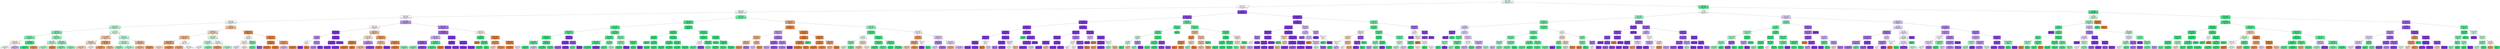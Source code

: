 digraph Tree {
node [shape=box, style="filled, rounded", color="black", fontname=helvetica] ;
edge [fontname=helvetica] ;
0 [label="total_len <= 303.5\ngini = 0.6492\nsamples = 1147740\nvalue = [435291, 775028, 606499]\nclass = 1", fillcolor="#e3fbed"] ;
1 [label="udp_length <= 234.5\ngini = 0.66\nsamples = 1012043\nvalue = [427217, 587814, 586926]\nclass = 1", fillcolor="#ffffff"] ;
0 -> 1 [labeldistance=2.5, labelangle=45, headlabel="True"] ;
2 [label="udp_length <= 95.0\ngini = 0.6597\nsamples = 921466\nvalue = [426602, 584947, 446811]\nclass = 1", fillcolor="#e4fbee"] ;
1 -> 2 ;
3 [label="udp_length <= 48.5\ngini = 0.6658\nsamples = 759736\nvalue = [384261, 387542, 430026]\nclass = 2", fillcolor="#f8f5fe"] ;
2 -> 3 ;
4 [label="total_len <= 60.5\ngini = 0.6361\nsamples = 481361\nvalue = [281355, 330984, 149005]\nclass = 1", fillcolor="#ebfcf2"] ;
3 -> 4 ;
5 [label="tcp_window <= 6662.0\ngini = 0.6037\nsamples = 325447\nvalue = [132727, 276140, 106215]\nclass = 1", fillcolor="#b5f5d0"] ;
4 -> 5 ;
6 [label="tcp_window <= 0.5\ngini = 0.4829\nsamples = 138416\nvalue = [30667, 149718, 38931]\nclass = 1", fillcolor="#85efb2"] ;
5 -> 6 ;
7 [label="udp_length <= 37.5\ngini = 0.467\nsamples = 100769\nvalue = [26970, 111491, 21348]\nclass = 1", fillcolor="#81eeaf"] ;
6 -> 7 ;
8 [label="total_len <= 55.5\ngini = 0.6575\nsamples = 37867\nvalue = [24700, 17433, 17908]\nclass = 0", fillcolor="#fbebdf"] ;
7 -> 8 ;
9 [label="gini = 0.5912\nsamples = 23686\nvalue = [15983, 17425, 4135]\nclass = 1", fillcolor="#f2fdf7"] ;
8 -> 9 ;
10 [label="gini = 0.4751\nsamples = 14181\nvalue = [8717, 8, 13773]\nclass = 2", fillcolor="#d1b6f5"] ;
8 -> 10 ;
11 [label="udp_length <= 38.5\ngini = 0.1095\nsamples = 62902\nvalue = [2270, 94058, 3440]\nclass = 1", fillcolor="#45e788"] ;
7 -> 11 ;
12 [label="gini = 0.071\nsamples = 61524\nvalue = [465, 94044, 3117]\nclass = 1", fillcolor="#41e686"] ;
11 -> 12 ;
13 [label="gini = 0.2671\nsamples = 1378\nvalue = [1805, 14, 323]\nclass = 0", fillcolor="#ea985e"] ;
11 -> 13 ;
14 [label="tcp_dataOffset <= 7.5\ngini = 0.4962\nsamples = 37647\nvalue = [3697, 38227, 17583]\nclass = 1", fillcolor="#9ef2c1"] ;
6 -> 14 ;
15 [label="total_len <= 50.5\ngini = 0.5667\nsamples = 15828\nvalue = [2916, 14046, 7965]\nclass = 1", fillcolor="#b8f6d2"] ;
14 -> 15 ;
16 [label="gini = 0.5531\nsamples = 15479\nvalue = [2414, 14019, 7931]\nclass = 1", fillcolor="#b6f5d0"] ;
15 -> 16 ;
17 [label="gini = 0.199\nsamples = 349\nvalue = [502, 27, 34]\nclass = 0", fillcolor="#e89050"] ;
15 -> 17 ;
18 [label="total_len <= 52.5\ngini = 0.4331\nsamples = 21819\nvalue = [781, 24181, 9618]\nclass = 1", fillcolor="#8bf0b5"] ;
14 -> 18 ;
19 [label="gini = 0.4256\nsamples = 15555\nvalue = [589, 17472, 6591]\nclass = 1", fillcolor="#88efb3"] ;
18 -> 19 ;
20 [label="gini = 0.45\nsamples = 6264\nvalue = [192, 6709, 3027]\nclass = 1", fillcolor="#95f1bc"] ;
18 -> 20 ;
21 [label="tcp_window <= 65440.5\ngini = 0.6465\nsamples = 187031\nvalue = [102060, 126422, 67284]\nclass = 1", fillcolor="#e6fcef"] ;
5 -> 21 ;
22 [label="tcp_window <= 65333.5\ngini = 0.5786\nsamples = 53286\nvalue = [48184, 21628, 14599]\nclass = 0", fillcolor="#f4caab"] ;
21 -> 22 ;
23 [label="total_len <= 59.5\ngini = 0.6042\nsamples = 44450\nvalue = [37122, 20375, 12838]\nclass = 0", fillcolor="#f6d5bd"] ;
22 -> 23 ;
24 [label="gini = 0.5998\nsamples = 43440\nvalue = [36780, 19742, 12236]\nclass = 0", fillcolor="#f6d3ba"] ;
23 -> 24 ;
25 [label="gini = 0.6461\nsamples = 1010\nvalue = [342, 633, 602]\nclass = 1", fillcolor="#f9fefb"] ;
23 -> 25 ;
26 [label="tcp_dataOffset <= 6.0\ngini = 0.3588\nsamples = 8836\nvalue = [11062, 1253, 1761]\nclass = 0", fillcolor="#eba069"] ;
22 -> 26 ;
27 [label="gini = 0.3418\nsamples = 8006\nvalue = [10193, 1153, 1418]\nclass = 0", fillcolor="#eb9e66"] ;
26 -> 27 ;
28 [label="gini = 0.4871\nsamples = 830\nvalue = [869, 100, 343]\nclass = 0", fillcolor="#f1bb94"] ;
26 -> 28 ;
29 [label="total_len <= 48.5\ngini = 0.627\nsamples = 133745\nvalue = [53876, 104794, 52685]\nclass = 1", fillcolor="#bff7d6"] ;
21 -> 29 ;
30 [label="tcp_window <= 65467.5\ngini = 0.6101\nsamples = 121395\nvalue = [40800, 100786, 50253]\nclass = 1", fillcolor="#b8f6d2"] ;
29 -> 30 ;
31 [label="gini = 0.4626\nsamples = 7531\nvalue = [336, 8003, 3693]\nclass = 1", fillcolor="#99f2be"] ;
30 -> 31 ;
32 [label="gini = 0.616\nsamples = 113864\nvalue = [40464, 92783, 46560]\nclass = 1", fillcolor="#baf6d3"] ;
30 -> 32 ;
33 [label="diffserv <= 44.0\ngini = 0.4934\nsamples = 12350\nvalue = [13076, 4008, 2432]\nclass = 0", fillcolor="#f0b58b"] ;
29 -> 33 ;
34 [label="gini = 0.5273\nsamples = 10309\nvalue = [10320, 3786, 2200]\nclass = 0", fillcolor="#f1bd98"] ;
33 -> 34 ;
35 [label="gini = 0.2529\nsamples = 2041\nvalue = [2756, 222, 232]\nclass = 0", fillcolor="#e99457"] ;
33 -> 35 ;
36 [label="proto <= 11.5\ngini = 0.556\nsamples = 155914\nvalue = [148628, 54844, 42790]\nclass = 0", fillcolor="#f2c19e"] ;
4 -> 36 ;
37 [label="tcp_dataOffset <= 6.5\ngini = 0.6011\nsamples = 130503\nvalue = [111113, 54397, 40680]\nclass = 0", fillcolor="#f5d0b5"] ;
36 -> 37 ;
38 [label="tcp_window <= 65466.5\ngini = 0.534\nsamples = 91622\nvalue = [91295, 25945, 27514]\nclass = 0", fillcolor="#f1ba93"] ;
37 -> 38 ;
39 [label="tcp_window <= 16618.5\ngini = 0.3673\nsamples = 63121\nvalue = [77674, 10232, 11679]\nclass = 0", fillcolor="#eba06a"] ;
38 -> 39 ;
40 [label="gini = 0.6511\nsamples = 9477\nvalue = [6444, 4312, 4063]\nclass = 0", fillcolor="#fae5d7"] ;
39 -> 40 ;
41 [label="gini = 0.2809\nsamples = 53644\nvalue = [71230, 5920, 7616]\nclass = 0", fillcolor="#ea975c"] ;
39 -> 41 ;
42 [label="ttl <= 111.5\ngini = 0.6651\nsamples = 28501\nvalue = [13621, 15713, 15835]\nclass = 2", fillcolor="#fefeff"] ;
38 -> 42 ;
43 [label="gini = 0.4127\nsamples = 6516\nvalue = [7602, 783, 1887]\nclass = 0", fillcolor="#eda978"] ;
42 -> 43 ;
44 [label="gini = 0.6275\nsamples = 21985\nvalue = [6019, 14930, 13948]\nclass = 1", fillcolor="#f6fef9"] ;
42 -> 44 ;
45 [label="tcp_window <= 4284.5\ngini = 0.6355\nsamples = 38881\nvalue = [19818, 28452, 13166]\nclass = 1", fillcolor="#d6fae5"] ;
37 -> 45 ;
46 [label="total_len <= 131.5\ngini = 0.5363\nsamples = 5944\nvalue = [589, 5379, 3479]\nclass = 1", fillcolor="#c0f7d7"] ;
45 -> 46 ;
47 [label="gini = 0.5329\nsamples = 3248\nvalue = [181, 2531, 2491]\nclass = 1", fillcolor="#fcfffd"] ;
46 -> 47 ;
48 [label="gini = 0.4862\nsamples = 2696\nvalue = [408, 2848, 988]\nclass = 1", fillcolor="#8ef0b7"] ;
46 -> 48 ;
49 [label="ttl <= 113.5\ngini = 0.6315\nsamples = 32937\nvalue = [19229, 23073, 9687]\nclass = 1", fillcolor="#e8fcf0"] ;
45 -> 49 ;
50 [label="gini = 0.3226\nsamples = 7429\nvalue = [9472, 1499, 713]\nclass = 0", fillcolor="#eb9c64"] ;
49 -> 50 ;
51 [label="gini = 0.6053\nsamples = 25508\nvalue = [9757, 21574, 8974]\nclass = 1", fillcolor="#b2f5ce"] ;
49 -> 51 ;
52 [label="total_len <= 61.5\ngini = 0.1207\nsamples = 25411\nvalue = [37515, 447, 2110]\nclass = 0", fillcolor="#e78946"] ;
36 -> 52 ;
53 [label="ttl <= 114.5\ngini = 0.6648\nsamples = 522\nvalue = [258, 295, 248]\nclass = 1", fillcolor="#f2fdf6"] ;
52 -> 53 ;
54 [label="diffserv <= 24.0\ngini = 0.6617\nsamples = 443\nvalue = [258, 192, 218]\nclass = 0", fillcolor="#fdf4ed"] ;
53 -> 54 ;
55 [label="gini = 0.6162\nsamples = 108\nvalue = [62, 24, 71]\nclass = 2", fillcolor="#f3ecfd"] ;
54 -> 55 ;
56 [label="gini = 0.662\nsamples = 335\nvalue = [196, 168, 147]\nclass = 0", fillcolor="#fdf5ef"] ;
54 -> 56 ;
57 [label="diffserv <= 40.0\ngini = 0.3494\nsamples = 79\nvalue = [0, 103, 30]\nclass = 1", fillcolor="#73eda6"] ;
53 -> 57 ;
58 [label="gini = 0.3162\nsamples = 73\nvalue = [0, 102, 25]\nclass = 1", fillcolor="#6aeba0"] ;
57 -> 58 ;
59 [label="gini = 0.2778\nsamples = 6\nvalue = [0, 1, 5]\nclass = 2", fillcolor="#9a61ea"] ;
57 -> 59 ;
60 [label="udp_length <= 43.5\ngini = 0.0977\nsamples = 24889\nvalue = [37257, 152, 1862]\nclass = 0", fillcolor="#e68844"] ;
52 -> 60 ;
61 [label="diffserv <= 0.5\ngini = 0.0072\nsamples = 18496\nvalue = [28988, 24, 81]\nclass = 0", fillcolor="#e5813a"] ;
60 -> 61 ;
62 [label="gini = 0.0082\nsamples = 14321\nvalue = [22424, 22, 71]\nclass = 0", fillcolor="#e5823a"] ;
61 -> 62 ;
63 [label="gini = 0.0036\nsamples = 4175\nvalue = [6564, 2, 10]\nclass = 0", fillcolor="#e58139"] ;
61 -> 63 ;
64 [label="total_len <= 65.5\ngini = 0.3092\nsamples = 6393\nvalue = [8269, 128, 1781]\nclass = 0", fillcolor="#eb9e66"] ;
60 -> 64 ;
65 [label="gini = 0.4985\nsamples = 1732\nvalue = [1060, 54, 1616]\nclass = 2", fillcolor="#d5bdf6"] ;
64 -> 65 ;
66 [label="gini = 0.0626\nsamples = 4661\nvalue = [7209, 74, 165]\nclass = 0", fillcolor="#e6853f"] ;
64 -> 66 ;
67 [label="total_len <= 89.5\ngini = 0.5219\nsamples = 278375\nvalue = [102906, 56558, 281021]\nclass = 2", fillcolor="#bd97f1"] ;
3 -> 67 ;
68 [label="total_len <= 70.5\ngini = 0.5151\nsamples = 113844\nvalue = [86610, 2835, 90856]\nclass = 2", fillcolor="#f9f6fe"] ;
67 -> 68 ;
69 [label="udp_length <= 49.5\ngini = 0.002\nsamples = 31034\nvalue = [5, 45, 49048]\nclass = 2", fillcolor="#8139e5"] ;
68 -> 69 ;
70 [label="ttl <= 105.0\ngini = 0.4589\nsamples = 64\nvalue = [5, 29, 73]\nclass = 2", fillcolor="#b88ff0"] ;
69 -> 70 ;
71 [label="ttl <= 78.0\ngini = 0.5\nsamples = 3\nvalue = [5, 0, 5]\nclass = 0", fillcolor="#ffffff"] ;
70 -> 71 ;
72 [label="gini = 0.0\nsamples = 1\nvalue = [0, 0, 5]\nclass = 2", fillcolor="#8139e5"] ;
71 -> 72 ;
73 [label="gini = 0.0\nsamples = 2\nvalue = [5, 0, 0]\nclass = 0", fillcolor="#e58139"] ;
71 -> 73 ;
74 [label="diffserv <= 24.0\ngini = 0.4192\nsamples = 61\nvalue = [0, 29, 68]\nclass = 2", fillcolor="#b78df0"] ;
70 -> 74 ;
75 [label="gini = 0.4217\nsamples = 60\nvalue = [0, 29, 67]\nclass = 2", fillcolor="#b88ff0"] ;
74 -> 75 ;
76 [label="gini = 0.0\nsamples = 1\nvalue = [0, 0, 1]\nclass = 2", fillcolor="#8139e5"] ;
74 -> 76 ;
77 [label="diffserv <= 1.5\ngini = 0.0007\nsamples = 30970\nvalue = [0, 16, 48975]\nclass = 2", fillcolor="#8139e5"] ;
69 -> 77 ;
78 [label="ttl <= 123.5\ngini = 0.001\nsamples = 20555\nvalue = [0, 16, 32542]\nclass = 2", fillcolor="#8139e5"] ;
77 -> 78 ;
79 [label="gini = 0.0\nsamples = 7012\nvalue = [0, 0, 11130]\nclass = 2", fillcolor="#8139e5"] ;
78 -> 79 ;
80 [label="gini = 0.0015\nsamples = 13543\nvalue = [0, 16, 21412]\nclass = 2", fillcolor="#8139e5"] ;
78 -> 80 ;
81 [label="gini = 0.0\nsamples = 10415\nvalue = [0, 0, 16433]\nclass = 2", fillcolor="#8139e5"] ;
77 -> 81 ;
82 [label="diffserv <= 36.0\ngini = 0.4623\nsamples = 82810\nvalue = [86605, 2790, 41808]\nclass = 0", fillcolor="#f2c09c"] ;
68 -> 82 ;
83 [label="udp_length <= 52.5\ngini = 0.5028\nsamples = 48692\nvalue = [42628, 746, 33698]\nclass = 0", fillcolor="#fae5d6"] ;
82 -> 83 ;
84 [label="diffserv <= 4.0\ngini = 0.0113\nsamples = 18092\nvalue = [28412, 22, 140]\nclass = 0", fillcolor="#e5823a"] ;
83 -> 84 ;
85 [label="gini = 0.0113\nsamples = 18075\nvalue = [28380, 22, 140]\nclass = 0", fillcolor="#e5823a"] ;
84 -> 85 ;
86 [label="gini = 0.0\nsamples = 17\nvalue = [32, 0, 0]\nclass = 0", fillcolor="#e58139"] ;
84 -> 86 ;
87 [label="ttl <= 127.5\ngini = 0.4351\nsamples = 30600\nvalue = [14216, 724, 33558]\nclass = 2", fillcolor="#b88ff0"] ;
83 -> 87 ;
88 [label="gini = 0.4865\nsamples = 11905\nvalue = [12012, 693, 6153]\nclass = 0", fillcolor="#f3c5a4"] ;
87 -> 88 ;
89 [label="gini = 0.1396\nsamples = 18695\nvalue = [2204, 31, 27405]\nclass = 2", fillcolor="#8b49e7"] ;
87 -> 89 ;
90 [label="udp_length <= 53.5\ngini = 0.3161\nsamples = 34118\nvalue = [43977, 2044, 8110]\nclass = 0", fillcolor="#eb9d65"] ;
82 -> 90 ;
91 [label="udp_length <= 52.5\ngini = 0.4429\nsamples = 14743\nvalue = [15691, 2, 7762]\nclass = 0", fillcolor="#f2bf9b"] ;
90 -> 91 ;
92 [label="gini = 0.0025\nsamples = 9911\nvalue = [15691, 2, 18]\nclass = 0", fillcolor="#e58139"] ;
91 -> 92 ;
93 [label="gini = 0.0\nsamples = 4832\nvalue = [0, 0, 7744]\nclass = 2", fillcolor="#8139e5"] ;
91 -> 93 ;
94 [label="udp_length <= 62.5\ngini = 0.1452\nsamples = 19375\nvalue = [28286, 2042, 348]\nclass = 0", fillcolor="#e78c4a"] ;
90 -> 94 ;
95 [label="gini = 0.0169\nsamples = 17590\nvalue = [27648, 155, 82]\nclass = 0", fillcolor="#e5823b"] ;
94 -> 95 ;
96 [label="gini = 0.4815\nsamples = 1785\nvalue = [638, 1887, 266]\nclass = 1", fillcolor="#8cf0b6"] ;
94 -> 96 ;
97 [label="total_len <= 99.5\ngini = 0.4192\nsamples = 164531\nvalue = [16296, 53723, 190165]\nclass = 2", fillcolor="#ac7cee"] ;
67 -> 97 ;
98 [label="udp_length <= 78.5\ngini = 0.3006\nsamples = 146927\nvalue = [1533, 40857, 190009]\nclass = 2", fillcolor="#9d65eb"] ;
97 -> 98 ;
99 [label="total_len <= 93.5\ngini = 0.4806\nsamples = 70718\nvalue = [1533, 40848, 69537]\nclass = 2", fillcolor="#ccaff5"] ;
98 -> 99 ;
100 [label="total_len <= 90.5\ngini = 0.262\nsamples = 50741\nvalue = [100, 12318, 67837]\nclass = 2", fillcolor="#985dea"] ;
99 -> 100 ;
101 [label="gini = 0.4072\nsamples = 4865\nvalue = [2, 5484, 2178]\nclass = 1", fillcolor="#88efb3"] ;
100 -> 101 ;
102 [label="gini = 0.173\nsamples = 45876\nvalue = [98, 6834, 65659]\nclass = 2", fillcolor="#8e4ee8"] ;
100 -> 102 ;
103 [label="total_len <= 96.5\ngini = 0.1832\nsamples = 19977\nvalue = [1433, 28530, 1700]\nclass = 1", fillcolor="#4ee88e"] ;
99 -> 103 ;
104 [label="gini = 0.1122\nsamples = 19132\nvalue = [105, 28527, 1697]\nclass = 1", fillcolor="#45e789"] ;
103 -> 104 ;
105 [label="gini = 0.009\nsamples = 845\nvalue = [1328, 3, 3]\nclass = 0", fillcolor="#e5823a"] ;
103 -> 105 ;
106 [label="ttl <= 47.5\ngini = 0.0001\nsamples = 76209\nvalue = [0, 9, 120472]\nclass = 2", fillcolor="#8139e5"] ;
98 -> 106 ;
107 [label="ttl <= 46.5\ngini = 0.0007\nsamples = 5092\nvalue = [0, 3, 8052]\nclass = 2", fillcolor="#8139e5"] ;
106 -> 107 ;
108 [label="gini = 0.0\nsamples = 4413\nvalue = [0, 0, 6960]\nclass = 2", fillcolor="#8139e5"] ;
107 -> 108 ;
109 [label="gini = 0.0055\nsamples = 679\nvalue = [0, 3, 1092]\nclass = 2", fillcolor="#813ae5"] ;
107 -> 109 ;
110 [label="ttl <= 123.5\ngini = 0.0001\nsamples = 71117\nvalue = [0, 6, 112420]\nclass = 2", fillcolor="#8139e5"] ;
106 -> 110 ;
111 [label="gini = 0.0\nsamples = 41620\nvalue = [0, 0, 65804]\nclass = 2", fillcolor="#8139e5"] ;
110 -> 111 ;
112 [label="gini = 0.0003\nsamples = 29497\nvalue = [0, 6, 46616]\nclass = 2", fillcolor="#8139e5"] ;
110 -> 112 ;
113 [label="udp_length <= 80.5\ngini = 0.5032\nsamples = 17604\nvalue = [14763, 12866, 156]\nclass = 0", fillcolor="#fcefe6"] ;
97 -> 113 ;
114 [label="ttl <= 111.0\ngini = 0.0019\nsamples = 7997\nvalue = [12, 12626, 0]\nclass = 1", fillcolor="#39e581"] ;
113 -> 114 ;
115 [label="gini = 0.0\nsamples = 2\nvalue = [3, 0, 0]\nclass = 0", fillcolor="#e58139"] ;
114 -> 115 ;
116 [label="diffserv <= 24.0\ngini = 0.0014\nsamples = 7995\nvalue = [9, 12626, 0]\nclass = 1", fillcolor="#39e581"] ;
114 -> 116 ;
117 [label="gini = 0.0014\nsamples = 7994\nvalue = [9, 12625, 0]\nclass = 1", fillcolor="#39e581"] ;
116 -> 117 ;
118 [label="gini = 0.0\nsamples = 1\nvalue = [0, 1, 0]\nclass = 1", fillcolor="#39e581"] ;
116 -> 118 ;
119 [label="udp_length <= 88.5\ngini = 0.0512\nsamples = 9607\nvalue = [14751, 240, 156]\nclass = 0", fillcolor="#e6843e"] ;
113 -> 119 ;
120 [label="total_len <= 102.5\ngini = 0.2637\nsamples = 1189\nvalue = [1611, 196, 87]\nclass = 0", fillcolor="#e9965a"] ;
119 -> 120 ;
121 [label="gini = 0.4919\nsamples = 63\nvalue = [53, 41, 0]\nclass = 0", fillcolor="#f9e2d2"] ;
120 -> 121 ;
122 [label="gini = 0.2411\nsamples = 1126\nvalue = [1558, 155, 87]\nclass = 0", fillcolor="#e99456"] ;
120 -> 122 ;
123 [label="udp_length <= 93.5\ngini = 0.0169\nsamples = 8418\nvalue = [13140, 44, 69]\nclass = 0", fillcolor="#e5823b"] ;
119 -> 123 ;
124 [label="gini = 0.0125\nsamples = 8394\nvalue = [13136, 30, 53]\nclass = 0", fillcolor="#e5823a"] ;
123 -> 124 ;
125 [label="gini = 0.5952\nsamples = 24\nvalue = [4, 14, 16]\nclass = 2", fillcolor="#f2ebfc"] ;
123 -> 125 ;
126 [label="udp_length <= 114.5\ngini = 0.3763\nsamples = 161730\nvalue = [42341, 197405, 16785]\nclass = 1", fillcolor="#70eca4"] ;
2 -> 126 ;
127 [label="total_len <= 130.5\ngini = 0.1129\nsamples = 125098\nvalue = [293, 186654, 11617]\nclass = 1", fillcolor="#46e789"] ;
126 -> 127 ;
128 [label="diffserv <= 36.0\ngini = 0.1891\nsamples = 69313\nvalue = [209, 98438, 11398]\nclass = 1", fillcolor="#50e890"] ;
127 -> 128 ;
129 [label="udp_length <= 109.5\ngini = 0.2213\nsamples = 30115\nvalue = [169, 41775, 5861]\nclass = 1", fillcolor="#55e993"] ;
128 -> 129 ;
130 [label="udp_length <= 105.5\ngini = 0.0624\nsamples = 27132\nvalue = [163, 41688, 1221]\nclass = 1", fillcolor="#40e685"] ;
129 -> 130 ;
131 [label="total_len <= 116.5\ngini = 0.214\nsamples = 3662\nvalue = [159, 5114, 529]\nclass = 1", fillcolor="#53e891"] ;
130 -> 131 ;
132 [label="gini = 0.0079\nsamples = 3022\nvalue = [6, 4786, 13]\nclass = 1", fillcolor="#3ae581"] ;
131 -> 132 ;
133 [label="gini = 0.6004\nsamples = 640\nvalue = [153, 328, 516]\nclass = 2", fillcolor="#dcc7f8"] ;
131 -> 133 ;
134 [label="diffserv <= 24.5\ngini = 0.0367\nsamples = 23470\nvalue = [4, 36574, 692]\nclass = 1", fillcolor="#3de583"] ;
130 -> 134 ;
135 [label="gini = 0.0362\nsamples = 23375\nvalue = [4, 36434, 681]\nclass = 1", fillcolor="#3de583"] ;
134 -> 135 ;
136 [label="gini = 0.1351\nsamples = 95\nvalue = [0, 140, 11]\nclass = 1", fillcolor="#49e78b"] ;
134 -> 136 ;
137 [label="diffserv <= 16.0\ngini = 0.0386\nsamples = 2983\nvalue = [6, 87, 4640]\nclass = 2", fillcolor="#843de6"] ;
129 -> 137 ;
138 [label="ttl <= 48.5\ngini = 0.0328\nsamples = 2908\nvalue = [6, 71, 4542]\nclass = 2", fillcolor="#833ce5"] ;
137 -> 138 ;
139 [label="gini = 0.2972\nsamples = 240\nvalue = [3, 67, 320]\nclass = 2", fillcolor="#9c64eb"] ;
138 -> 139 ;
140 [label="gini = 0.0033\nsamples = 2668\nvalue = [3, 4, 4222]\nclass = 2", fillcolor="#8139e5"] ;
138 -> 140 ;
141 [label="ttl <= 47.5\ngini = 0.2413\nsamples = 75\nvalue = [0, 16, 98]\nclass = 2", fillcolor="#9659e9"] ;
137 -> 141 ;
142 [label="gini = 0.2659\nsamples = 14\nvalue = [0, 16, 3]\nclass = 1", fillcolor="#5eea99"] ;
141 -> 142 ;
143 [label="gini = 0.0\nsamples = 61\nvalue = [0, 0, 95]\nclass = 2", fillcolor="#8139e5"] ;
141 -> 143 ;
144 [label="ttl <= 112.5\ngini = 0.1633\nsamples = 39198\nvalue = [40, 56663, 5537]\nclass = 1", fillcolor="#4ce88d"] ;
128 -> 144 ;
145 [label="diffserv <= 48.5\ngini = 0.1502\nsamples = 37606\nvalue = [39, 54797, 4837]\nclass = 1", fillcolor="#4be78c"] ;
144 -> 145 ;
146 [label="total_len <= 129.5\ngini = 0.1485\nsamples = 37322\nvalue = [39, 54436, 4740]\nclass = 1", fillcolor="#4ae78c"] ;
145 -> 146 ;
147 [label="gini = 0.0317\nsamples = 34883\nvalue = [27, 54414, 864]\nclass = 1", fillcolor="#3ce583"] ;
146 -> 147 ;
148 [label="gini = 0.0173\nsamples = 2439\nvalue = [12, 22, 3876]\nclass = 2", fillcolor="#823be5"] ;
146 -> 148 ;
149 [label="ttl <= 108.5\ngini = 0.3339\nsamples = 284\nvalue = [0, 361, 97]\nclass = 1", fillcolor="#6eeca3"] ;
145 -> 149 ;
150 [label="gini = 0.2102\nsamples = 193\nvalue = [0, 273, 37]\nclass = 1", fillcolor="#54e992"] ;
149 -> 150 ;
151 [label="gini = 0.4821\nsamples = 91\nvalue = [0, 88, 60]\nclass = 1", fillcolor="#c0f7d7"] ;
149 -> 151 ;
152 [label="diffserv <= 48.5\ngini = 0.3972\nsamples = 1592\nvalue = [1, 1866, 700]\nclass = 1", fillcolor="#83efb0"] ;
144 -> 152 ;
153 [label="udp_length <= 109.5\ngini = 0.3998\nsamples = 1572\nvalue = [1, 1837, 699]\nclass = 1", fillcolor="#84efb1"] ;
152 -> 153 ;
154 [label="gini = 0.0953\nsamples = 1195\nvalue = [1, 1837, 96]\nclass = 1", fillcolor="#43e688"] ;
153 -> 154 ;
155 [label="gini = 0.0\nsamples = 377\nvalue = [0, 0, 603]\nclass = 2", fillcolor="#8139e5"] ;
153 -> 155 ;
156 [label="udp_length <= 109.5\ngini = 0.0644\nsamples = 20\nvalue = [0, 29, 1]\nclass = 1", fillcolor="#40e685"] ;
152 -> 156 ;
157 [label="gini = 0.0\nsamples = 19\nvalue = [0, 29, 0]\nclass = 1", fillcolor="#39e581"] ;
156 -> 157 ;
158 [label="gini = 0.0\nsamples = 1\nvalue = [0, 0, 1]\nclass = 2", fillcolor="#8139e5"] ;
156 -> 158 ;
159 [label="total_len <= 131.5\ngini = 0.0068\nsamples = 55785\nvalue = [84, 88216, 219]\nclass = 1", fillcolor="#3ae581"] ;
127 -> 159 ;
160 [label="ttl <= 45.5\ngini = 0.0008\nsamples = 45770\nvalue = [19, 72538, 9]\nclass = 1", fillcolor="#39e581"] ;
159 -> 160 ;
161 [label="ttl <= 42.5\ngini = 0.0076\nsamples = 1182\nvalue = [2, 1822, 5]\nclass = 1", fillcolor="#3ae581"] ;
160 -> 161 ;
162 [label="gini = 0.0\nsamples = 512\nvalue = [0, 802, 0]\nclass = 1", fillcolor="#39e581"] ;
161 -> 162 ;
163 [label="ttl <= 44.5\ngini = 0.0136\nsamples = 670\nvalue = [2, 1020, 5]\nclass = 1", fillcolor="#3ae582"] ;
161 -> 163 ;
164 [label="gini = 0.0129\nsamples = 494\nvalue = [0, 764, 5]\nclass = 1", fillcolor="#3ae582"] ;
163 -> 164 ;
165 [label="gini = 0.0154\nsamples = 176\nvalue = [2, 256, 0]\nclass = 1", fillcolor="#3be582"] ;
163 -> 165 ;
166 [label="diffserv <= 2.0\ngini = 0.0006\nsamples = 44588\nvalue = [17, 70716, 4]\nclass = 1", fillcolor="#39e581"] ;
160 -> 166 ;
167 [label="ttl <= 106.5\ngini = 0.0008\nsamples = 22412\nvalue = [14, 35577, 0]\nclass = 1", fillcolor="#39e581"] ;
166 -> 167 ;
168 [label="gini = 0.0034\nsamples = 1464\nvalue = [4, 2328, 0]\nclass = 1", fillcolor="#39e581"] ;
167 -> 168 ;
169 [label="gini = 0.0006\nsamples = 20948\nvalue = [10, 33249, 0]\nclass = 1", fillcolor="#39e581"] ;
167 -> 169 ;
170 [label="ttl <= 108.5\ngini = 0.0004\nsamples = 22176\nvalue = [3, 35139, 4]\nclass = 1", fillcolor="#39e581"] ;
166 -> 170 ;
171 [label="gini = 0.0003\nsamples = 14783\nvalue = [3, 23299, 0]\nclass = 1", fillcolor="#39e581"] ;
170 -> 171 ;
172 [label="gini = 0.0007\nsamples = 7393\nvalue = [0, 11840, 4]\nclass = 1", fillcolor="#39e581"] ;
170 -> 172 ;
173 [label="diffserv <= 2.0\ngini = 0.034\nsamples = 10015\nvalue = [65, 15678, 210]\nclass = 1", fillcolor="#3ce583"] ;
159 -> 173 ;
174 [label="udp_length <= 112.5\ngini = 0.049\nsamples = 5629\nvalue = [39, 8717, 185]\nclass = 1", fillcolor="#3ee684"] ;
173 -> 174 ;
175 [label="ttl <= 109.5\ngini = 0.527\nsamples = 231\nvalue = [10, 170, 174]\nclass = 2", fillcolor="#fcfbfe"] ;
174 -> 175 ;
176 [label="gini = 0.314\nsamples = 122\nvalue = [10, 151, 24]\nclass = 1", fillcolor="#63ea9c"] ;
175 -> 176 ;
177 [label="gini = 0.1996\nsamples = 109\nvalue = [0, 19, 150]\nclass = 2", fillcolor="#9152e8"] ;
175 -> 177 ;
178 [label="udp_length <= 113.5\ngini = 0.0093\nsamples = 5398\nvalue = [29, 8547, 11]\nclass = 1", fillcolor="#3ae582"] ;
174 -> 178 ;
179 [label="gini = 0.4226\nsamples = 65\nvalue = [27, 71, 2]\nclass = 1", fillcolor="#88efb3"] ;
178 -> 179 ;
180 [label="gini = 0.0026\nsamples = 5333\nvalue = [2, 8476, 9]\nclass = 1", fillcolor="#39e581"] ;
178 -> 180 ;
181 [label="diffserv <= 44.0\ngini = 0.0145\nsamples = 4386\nvalue = [26, 6961, 25]\nclass = 1", fillcolor="#3ae582"] ;
173 -> 181 ;
182 [label="gini = 0.0\nsamples = 104\nvalue = [0, 152, 0]\nclass = 1", fillcolor="#39e581"] ;
181 -> 182 ;
183 [label="udp_length <= 113.5\ngini = 0.0148\nsamples = 4282\nvalue = [26, 6809, 25]\nclass = 1", fillcolor="#3ae582"] ;
181 -> 183 ;
184 [label="gini = 0.1696\nsamples = 276\nvalue = [16, 409, 25]\nclass = 1", fillcolor="#4ce88d"] ;
183 -> 184 ;
185 [label="gini = 0.0031\nsamples = 4006\nvalue = [10, 6400, 0]\nclass = 1", fillcolor="#39e581"] ;
183 -> 185 ;
186 [label="udp_length <= 148.5\ngini = 0.4315\nsamples = 36632\nvalue = [42048, 10751, 5168]\nclass = 0", fillcolor="#eeab7c"] ;
126 -> 186 ;
187 [label="udp_length <= 125.5\ngini = 0.1177\nsamples = 26205\nvalue = [38864, 586, 1983]\nclass = 0", fillcolor="#e78946"] ;
186 -> 187 ;
188 [label="udp_length <= 117.5\ngini = 0.4857\nsamples = 1619\nvalue = [741, 154, 1701]\nclass = 2", fillcolor="#be99f2"] ;
187 -> 188 ;
189 [label="total_len <= 135.5\ngini = 0.4227\nsamples = 316\nvalue = [369, 14, 134]\nclass = 0", fillcolor="#efb286"] ;
188 -> 189 ;
190 [label="diffserv <= 24.0\ngini = 0.4033\nsamples = 276\nvalue = [326, 1, 125]\nclass = 0", fillcolor="#efb285"] ;
189 -> 190 ;
191 [label="gini = 0.2451\nsamples = 213\nvalue = [301, 1, 49]\nclass = 0", fillcolor="#e9965a"] ;
190 -> 191 ;
192 [label="gini = 0.3725\nsamples = 63\nvalue = [25, 0, 76]\nclass = 2", fillcolor="#aa7aee"] ;
190 -> 192 ;
193 [label="ttl <= 74.5\ngini = 0.5032\nsamples = 40\nvalue = [43, 13, 9]\nclass = 0", fillcolor="#f0b68d"] ;
189 -> 193 ;
194 [label="gini = 0.6111\nsamples = 10\nvalue = [3, 6, 9]\nclass = 2", fillcolor="#e0cef8"] ;
193 -> 194 ;
195 [label="gini = 0.2535\nsamples = 30\nvalue = [40, 7, 0]\nclass = 0", fillcolor="#ea975c"] ;
193 -> 195 ;
196 [label="diffserv <= 40.0\ngini = 0.3953\nsamples = 1303\nvalue = [372, 140, 1567]\nclass = 2", fillcolor="#a774ed"] ;
188 -> 196 ;
197 [label="ttl <= 45.5\ngini = 0.2893\nsamples = 570\nvalue = [113, 42, 773]\nclass = 2", fillcolor="#995fea"] ;
196 -> 197 ;
198 [label="gini = 0.4707\nsamples = 61\nvalue = [34, 1, 61]\nclass = 2", fillcolor="#c8a9f4"] ;
197 -> 198 ;
199 [label="gini = 0.2562\nsamples = 509\nvalue = [79, 41, 712]\nclass = 2", fillcolor="#9559e9"] ;
197 -> 199 ;
200 [label="diffserv <= 48.5\ngini = 0.4662\nsamples = 733\nvalue = [259, 98, 794]\nclass = 2", fillcolor="#b388ef"] ;
196 -> 200 ;
201 [label="gini = 0.4706\nsamples = 721\nvalue = [259, 98, 778]\nclass = 2", fillcolor="#b48af0"] ;
200 -> 201 ;
202 [label="gini = 0.0\nsamples = 12\nvalue = [0, 0, 16]\nclass = 2", fillcolor="#8139e5"] ;
200 -> 202 ;
203 [label="diffserv <= 44.0\ngini = 0.0363\nsamples = 24586\nvalue = [38123, 432, 282]\nclass = 0", fillcolor="#e5833d"] ;
187 -> 203 ;
204 [label="ttl <= 245.5\ngini = 0.0294\nsamples = 21531\nvalue = [33507, 251, 255]\nclass = 0", fillcolor="#e5833c"] ;
203 -> 204 ;
205 [label="diffserv <= 4.0\ngini = 0.0239\nsamples = 21467\nvalue = [33507, 154, 255]\nclass = 0", fillcolor="#e5833b"] ;
204 -> 205 ;
206 [label="gini = 0.0239\nsamples = 21449\nvalue = [33476, 154, 255]\nclass = 0", fillcolor="#e5833b"] ;
205 -> 206 ;
207 [label="gini = 0.0\nsamples = 18\nvalue = [31, 0, 0]\nclass = 0", fillcolor="#e58139"] ;
205 -> 207 ;
208 [label="gini = 0.0\nsamples = 64\nvalue = [0, 97, 0]\nclass = 1", fillcolor="#39e581"] ;
204 -> 208 ;
209 [label="diffserv <= 49.5\ngini = 0.0829\nsamples = 3055\nvalue = [4616, 181, 27]\nclass = 0", fillcolor="#e68742"] ;
203 -> 209 ;
210 [label="total_len <= 155.5\ngini = 0.0815\nsamples = 3037\nvalue = [4590, 176, 27]\nclass = 0", fillcolor="#e68742"] ;
209 -> 210 ;
211 [label="gini = 0.0351\nsamples = 2186\nvalue = [3361, 47, 14]\nclass = 0", fillcolor="#e5833d"] ;
210 -> 211 ;
212 [label="gini = 0.1875\nsamples = 851\nvalue = [1229, 129, 13]\nclass = 0", fillcolor="#e88f50"] ;
210 -> 212 ;
213 [label="udp_length <= 136.5\ngini = 0.2706\nsamples = 18\nvalue = [26, 5, 0]\nclass = 0", fillcolor="#ea995f"] ;
209 -> 213 ;
214 [label="gini = 0.4444\nsamples = 10\nvalue = [10, 5, 0]\nclass = 0", fillcolor="#f2c09c"] ;
213 -> 214 ;
215 [label="gini = 0.0\nsamples = 8\nvalue = [16, 0, 0]\nclass = 0", fillcolor="#e58139"] ;
213 -> 215 ;
216 [label="udp_length <= 162.5\ngini = 0.5478\nsamples = 10427\nvalue = [3184, 10165, 3185]\nclass = 1", fillcolor="#97f1bd"] ;
186 -> 216 ;
217 [label="total_len <= 175.5\ngini = 0.1569\nsamples = 6630\nvalue = [563, 9601, 316]\nclass = 1", fillcolor="#4be78c"] ;
216 -> 217 ;
218 [label="ttl <= 102.5\ngini = 0.5887\nsamples = 513\nvalue = [332, 369, 84]\nclass = 1", fillcolor="#effdf5"] ;
217 -> 218 ;
219 [label="diffserv <= 44.0\ngini = 0.4089\nsamples = 184\nvalue = [69, 207, 8]\nclass = 1", fillcolor="#80eeae"] ;
218 -> 219 ;
220 [label="gini = 0.5159\nsamples = 55\nvalue = [36, 46, 2]\nclass = 1", fillcolor="#d6fae5"] ;
219 -> 220 ;
221 [label="gini = 0.3238\nsamples = 129\nvalue = [33, 161, 6]\nclass = 1", fillcolor="#67eb9e"] ;
219 -> 221 ;
222 [label="total_len <= 173.5\ngini = 0.5969\nsamples = 329\nvalue = [263, 162, 76]\nclass = 0", fillcolor="#f7d9c4"] ;
218 -> 222 ;
223 [label="gini = 0.5206\nsamples = 208\nvalue = [195, 106, 21]\nclass = 0", fillcolor="#f4cbad"] ;
222 -> 223 ;
224 [label="gini = 0.6634\nsamples = 121\nvalue = [68, 56, 55]\nclass = 0", fillcolor="#fcf3ec"] ;
222 -> 224 ;
225 [label="diffserv <= 16.0\ngini = 0.0921\nsamples = 6117\nvalue = [231, 9232, 232]\nclass = 1", fillcolor="#43e687"] ;
217 -> 225 ;
226 [label="udp_length <= 157.5\ngini = 0.1068\nsamples = 3014\nvalue = [118, 4555, 151]\nclass = 1", fillcolor="#44e688"] ;
225 -> 226 ;
227 [label="gini = 0.0375\nsamples = 2277\nvalue = [60, 3601, 10]\nclass = 1", fillcolor="#3de683"] ;
226 -> 227 ;
228 [label="gini = 0.2979\nsamples = 737\nvalue = [58, 954, 141]\nclass = 1", fillcolor="#60ea9a"] ;
226 -> 228 ;
229 [label="diffserv <= 44.0\ngini = 0.0773\nsamples = 3103\nvalue = [113, 4677, 81]\nclass = 1", fillcolor="#41e686"] ;
225 -> 229 ;
230 [label="gini = 0.0\nsamples = 58\nvalue = [0, 86, 0]\nclass = 1", fillcolor="#39e581"] ;
229 -> 230 ;
231 [label="gini = 0.0786\nsamples = 3045\nvalue = [113, 4591, 81]\nclass = 1", fillcolor="#41e686"] ;
229 -> 231 ;
232 [label="total_len <= 196.5\ngini = 0.5793\nsamples = 3797\nvalue = [2621, 564, 2869]\nclass = 2", fillcolor="#f6f1fd"] ;
216 -> 232 ;
233 [label="diffserv <= 48.5\ngini = 0.3677\nsamples = 583\nvalue = [722, 95, 109]\nclass = 0", fillcolor="#eba06a"] ;
232 -> 233 ;
234 [label="total_len <= 185.5\ngini = 0.3654\nsamples = 581\nvalue = [722, 94, 108]\nclass = 0", fillcolor="#eba06a"] ;
233 -> 234 ;
235 [label="gini = 0.5463\nsamples = 118\nvalue = [115, 19, 62]\nclass = 0", fillcolor="#f5cdb1"] ;
234 -> 235 ;
236 [label="gini = 0.2902\nsamples = 463\nvalue = [607, 75, 46]\nclass = 0", fillcolor="#ea985e"] ;
234 -> 236 ;
237 [label="total_len <= 191.5\ngini = 0.5\nsamples = 2\nvalue = [0, 1, 1]\nclass = 1", fillcolor="#ffffff"] ;
233 -> 237 ;
238 [label="gini = 0.0\nsamples = 1\nvalue = [0, 0, 1]\nclass = 2", fillcolor="#8139e5"] ;
237 -> 238 ;
239 [label="gini = 0.0\nsamples = 1\nvalue = [0, 1, 0]\nclass = 1", fillcolor="#39e581"] ;
237 -> 239 ;
240 [label="udp_length <= 180.5\ngini = 0.5648\nsamples = 3214\nvalue = [1899, 469, 2760]\nclass = 2", fillcolor="#ddcaf8"] ;
232 -> 240 ;
241 [label="total_len <= 197.5\ngini = 0.4308\nsamples = 324\nvalue = [119, 28, 372]\nclass = 2", fillcolor="#af82ef"] ;
240 -> 241 ;
242 [label="gini = 0.5249\nsamples = 60\nvalue = [40, 3, 50]\nclass = 2", fillcolor="#e7dafa"] ;
241 -> 242 ;
243 [label="gini = 0.3908\nsamples = 264\nvalue = [79, 25, 322]\nclass = 2", fillcolor="#a774ed"] ;
241 -> 243 ;
244 [label="total_len <= 209.5\ngini = 0.5732\nsamples = 2890\nvalue = [1780, 441, 2388]\nclass = 2", fillcolor="#e4d4f9"] ;
240 -> 244 ;
245 [label="gini = 0.4549\nsamples = 336\nvalue = [376, 51, 107]\nclass = 0", fillcolor="#efb082"] ;
244 -> 245 ;
246 [label="gini = 0.5588\nsamples = 2554\nvalue = [1404, 390, 2281]\nclass = 2", fillcolor="#d6bef6"] ;
244 -> 246 ;
247 [label="ttl <= 111.5\ngini = 0.0475\nsamples = 90577\nvalue = [615, 2867, 140115]\nclass = 2", fillcolor="#843ee6"] ;
1 -> 247 ;
248 [label="udp_length <= 260.5\ngini = 0.155\nsamples = 17230\nvalue = [430, 1844, 25005]\nclass = 2", fillcolor="#8c4be7"] ;
247 -> 248 ;
249 [label="ttl <= 108.5\ngini = 0.029\nsamples = 15953\nvalue = [252, 118, 24898]\nclass = 2", fillcolor="#833ce5"] ;
248 -> 249 ;
250 [label="diffserv <= 4.0\ngini = 0.034\nsamples = 9523\nvalue = [181, 78, 14772]\nclass = 2", fillcolor="#833ce5"] ;
249 -> 250 ;
251 [label="ttl <= 45.5\ngini = 0.0223\nsamples = 2735\nvalue = [38, 11, 4302]\nclass = 2", fillcolor="#823be5"] ;
250 -> 251 ;
252 [label="udp_length <= 247.5\ngini = 0.0485\nsamples = 412\nvalue = [16, 0, 627]\nclass = 2", fillcolor="#843ee6"] ;
251 -> 252 ;
253 [label="ttl <= 42.5\ngini = 0.0342\nsamples = 406\nvalue = [11, 0, 622]\nclass = 2", fillcolor="#833de5"] ;
252 -> 253 ;
254 [label="gini = 0.0\nsamples = 170\nvalue = [0, 0, 256]\nclass = 2", fillcolor="#8139e5"] ;
253 -> 254 ;
255 [label="gini = 0.0567\nsamples = 236\nvalue = [11, 0, 366]\nclass = 2", fillcolor="#853fe6"] ;
253 -> 255 ;
256 [label="udp_length <= 250.0\ngini = 0.5\nsamples = 6\nvalue = [5, 0, 5]\nclass = 0", fillcolor="#ffffff"] ;
252 -> 256 ;
257 [label="gini = 0.0\nsamples = 1\nvalue = [1, 0, 0]\nclass = 0", fillcolor="#e58139"] ;
256 -> 257 ;
258 [label="gini = 0.4938\nsamples = 5\nvalue = [4, 0, 5]\nclass = 2", fillcolor="#e6d7fa"] ;
256 -> 258 ;
259 [label="udp_length <= 247.5\ngini = 0.0177\nsamples = 2323\nvalue = [22, 11, 3675]\nclass = 2", fillcolor="#823be5"] ;
251 -> 259 ;
260 [label="total_len <= 255.5\ngini = 0.0124\nsamples = 2310\nvalue = [18, 5, 3668]\nclass = 2", fillcolor="#823ae5"] ;
259 -> 260 ;
261 [label="gini = 0.375\nsamples = 5\nvalue = [2, 0, 6]\nclass = 2", fillcolor="#ab7bee"] ;
260 -> 261 ;
262 [label="gini = 0.0114\nsamples = 2305\nvalue = [16, 5, 3662]\nclass = 2", fillcolor="#823ae5"] ;
260 -> 262 ;
263 [label="udp_length <= 256.5\ngini = 0.6505\nsamples = 13\nvalue = [4, 6, 7]\nclass = 2", fillcolor="#f4edfd"] ;
259 -> 263 ;
264 [label="gini = 0.6122\nsamples = 11\nvalue = [2, 6, 6]\nclass = 1", fillcolor="#ffffff"] ;
263 -> 264 ;
265 [label="gini = 0.4444\nsamples = 2\nvalue = [2, 0, 1]\nclass = 0", fillcolor="#f2c09c"] ;
263 -> 265 ;
266 [label="diffserv <= 20.0\ngini = 0.0387\nsamples = 6788\nvalue = [143, 67, 10470]\nclass = 2", fillcolor="#843de6"] ;
250 -> 266 ;
267 [label="gini = 0.0\nsamples = 1\nvalue = [0, 2, 0]\nclass = 1", fillcolor="#39e581"] ;
266 -> 267 ;
268 [label="diffserv <= 48.5\ngini = 0.0384\nsamples = 6787\nvalue = [143, 65, 10470]\nclass = 2", fillcolor="#833de6"] ;
266 -> 268 ;
269 [label="udp_length <= 247.5\ngini = 0.0387\nsamples = 6733\nvalue = [143, 65, 10387]\nclass = 2", fillcolor="#843de6"] ;
268 -> 269 ;
270 [label="gini = 0.0252\nsamples = 6643\nvalue = [96, 37, 10324]\nclass = 2", fillcolor="#833ce5"] ;
269 -> 270 ;
271 [label="gini = 0.6344\nsamples = 90\nvalue = [47, 28, 63]\nclass = 2", fillcolor="#e9dcfa"] ;
269 -> 271 ;
272 [label="gini = 0.0\nsamples = 54\nvalue = [0, 0, 83]\nclass = 2", fillcolor="#8139e5"] ;
268 -> 272 ;
273 [label="diffserv <= 36.0\ngini = 0.0215\nsamples = 6430\nvalue = [71, 40, 10126]\nclass = 2", fillcolor="#823be5"] ;
249 -> 273 ;
274 [label="udp_length <= 247.5\ngini = 0.0163\nsamples = 2762\nvalue = [29, 7, 4344]\nclass = 2", fillcolor="#823be5"] ;
273 -> 274 ;
275 [label="udp_length <= 246.5\ngini = 0.0128\nsamples = 2744\nvalue = [22, 6, 4323]\nclass = 2", fillcolor="#823ae5"] ;
274 -> 275 ;
276 [label="udp_length <= 237.5\ngini = 0.0338\nsamples = 930\nvalue = [21, 5, 1491]\nclass = 2", fillcolor="#833ce5"] ;
275 -> 276 ;
277 [label="gini = 0.0\nsamples = 913\nvalue = [0, 0, 1482]\nclass = 2", fillcolor="#8139e5"] ;
276 -> 277 ;
278 [label="gini = 0.5535\nsamples = 17\nvalue = [21, 5, 9]\nclass = 0", fillcolor="#f3c5a4"] ;
276 -> 278 ;
279 [label="ttl <= 110.5\ngini = 0.0014\nsamples = 1814\nvalue = [1, 1, 2832]\nclass = 2", fillcolor="#8139e5"] ;
275 -> 279 ;
280 [label="gini = 0.0024\nsamples = 1073\nvalue = [1, 1, 1667]\nclass = 2", fillcolor="#8139e5"] ;
279 -> 280 ;
281 [label="gini = 0.0\nsamples = 741\nvalue = [0, 0, 1165]\nclass = 2", fillcolor="#8139e5"] ;
279 -> 281 ;
282 [label="udp_length <= 253.0\ngini = 0.4162\nsamples = 18\nvalue = [7, 1, 21]\nclass = 2", fillcolor="#af81ee"] ;
274 -> 282 ;
283 [label="ttl <= 110.0\ngini = 0.5785\nsamples = 7\nvalue = [5, 1, 5]\nclass = 0", fillcolor="#ffffff"] ;
282 -> 283 ;
284 [label="gini = 0.5\nsamples = 2\nvalue = [1, 0, 1]\nclass = 0", fillcolor="#ffffff"] ;
283 -> 284 ;
285 [label="gini = 0.5926\nsamples = 5\nvalue = [4, 1, 4]\nclass = 0", fillcolor="#ffffff"] ;
283 -> 285 ;
286 [label="udp_length <= 259.0\ngini = 0.1975\nsamples = 11\nvalue = [2, 0, 16]\nclass = 2", fillcolor="#9152e8"] ;
282 -> 286 ;
287 [label="gini = 0.1107\nsamples = 10\nvalue = [1, 0, 16]\nclass = 2", fillcolor="#8945e7"] ;
286 -> 287 ;
288 [label="gini = 0.0\nsamples = 1\nvalue = [1, 0, 0]\nclass = 0", fillcolor="#e58139"] ;
286 -> 288 ;
289 [label="diffserv <= 44.0\ngini = 0.0254\nsamples = 3668\nvalue = [42, 33, 5782]\nclass = 2", fillcolor="#833ce5"] ;
273 -> 289 ;
290 [label="total_len <= 272.5\ngini = 0.48\nsamples = 2\nvalue = [2, 0, 3]\nclass = 2", fillcolor="#d5bdf6"] ;
289 -> 290 ;
291 [label="gini = 0.0\nsamples = 1\nvalue = [0, 0, 3]\nclass = 2", fillcolor="#8139e5"] ;
290 -> 291 ;
292 [label="gini = 0.0\nsamples = 1\nvalue = [2, 0, 0]\nclass = 0", fillcolor="#e58139"] ;
290 -> 292 ;
293 [label="total_len <= 267.5\ngini = 0.0247\nsamples = 3666\nvalue = [40, 33, 5779]\nclass = 2", fillcolor="#833be5"] ;
289 -> 293 ;
294 [label="udp_length <= 236.5\ngini = 0.0137\nsamples = 3645\nvalue = [24, 16, 5774]\nclass = 2", fillcolor="#823ae5"] ;
293 -> 294 ;
295 [label="gini = 0.3457\nsamples = 5\nvalue = [7, 0, 2]\nclass = 0", fillcolor="#eca572"] ;
294 -> 295 ;
296 [label="gini = 0.0113\nsamples = 3640\nvalue = [17, 16, 5772]\nclass = 2", fillcolor="#823ae5"] ;
294 -> 296 ;
297 [label="total_len <= 270.5\ngini = 0.6053\nsamples = 21\nvalue = [16, 17, 5]\nclass = 1", fillcolor="#f6fef9"] ;
293 -> 297 ;
298 [label="gini = 0.5207\nsamples = 14\nvalue = [8, 16, 2]\nclass = 1", fillcolor="#a7f3c7"] ;
297 -> 298 ;
299 [label="gini = 0.4861\nsamples = 7\nvalue = [8, 1, 3]\nclass = 0", fillcolor="#f1b991"] ;
297 -> 299 ;
300 [label="diffserv <= 44.0\ngini = 0.2527\nsamples = 1277\nvalue = [178, 1726, 107]\nclass = 1", fillcolor="#58e995"] ;
248 -> 300 ;
301 [label="diffserv <= 4.0\ngini = 0.1912\nsamples = 477\nvalue = [28, 698, 53]\nclass = 1", fillcolor="#4fe88f"] ;
300 -> 301 ;
302 [label="ttl <= 42.5\ngini = 0.1933\nsamples = 471\nvalue = [28, 689, 53]\nclass = 1", fillcolor="#4fe88f"] ;
301 -> 302 ;
303 [label="ttl <= 41.5\ngini = 0.6371\nsamples = 14\nvalue = [5, 9, 5]\nclass = 1", fillcolor="#c6f8db"] ;
302 -> 303 ;
304 [label="ttl <= 36.5\ngini = 0.4861\nsamples = 8\nvalue = [5, 7, 0]\nclass = 1", fillcolor="#c6f8db"] ;
303 -> 304 ;
305 [label="gini = 0.0\nsamples = 2\nvalue = [0, 4, 0]\nclass = 1", fillcolor="#39e581"] ;
304 -> 305 ;
306 [label="gini = 0.4688\nsamples = 6\nvalue = [5, 3, 0]\nclass = 0", fillcolor="#f5cdb0"] ;
304 -> 306 ;
307 [label="total_len <= 299.0\ngini = 0.4082\nsamples = 6\nvalue = [0, 2, 5]\nclass = 2", fillcolor="#b388ef"] ;
303 -> 307 ;
308 [label="gini = 0.4444\nsamples = 3\nvalue = [0, 2, 1]\nclass = 1", fillcolor="#9cf2c0"] ;
307 -> 308 ;
309 [label="gini = 0.0\nsamples = 3\nvalue = [0, 0, 4]\nclass = 2", fillcolor="#8139e5"] ;
307 -> 309 ;
310 [label="udp_length <= 281.5\ngini = 0.1751\nsamples = 457\nvalue = [23, 680, 48]\nclass = 1", fillcolor="#4de88e"] ;
302 -> 310 ;
311 [label="ttl <= 46.5\ngini = 0.0969\nsamples = 435\nvalue = [21, 679, 15]\nclass = 1", fillcolor="#43e688"] ;
310 -> 311 ;
312 [label="gini = 0.1649\nsamples = 61\nvalue = [2, 82, 6]\nclass = 1", fillcolor="#4ce78d"] ;
311 -> 312 ;
313 [label="gini = 0.0865\nsamples = 374\nvalue = [19, 597, 9]\nclass = 1", fillcolor="#42e687"] ;
311 -> 313 ;
314 [label="total_len <= 302.5\ngini = 0.1559\nsamples = 22\nvalue = [2, 1, 33]\nclass = 2", fillcolor="#8c4ae7"] ;
310 -> 314 ;
315 [label="gini = 0.1327\nsamples = 17\nvalue = [2, 0, 26]\nclass = 2", fillcolor="#8b48e7"] ;
314 -> 315 ;
316 [label="gini = 0.2188\nsamples = 5\nvalue = [0, 1, 7]\nclass = 2", fillcolor="#9355e9"] ;
314 -> 316 ;
317 [label="gini = 0.0\nsamples = 6\nvalue = [0, 9, 0]\nclass = 1", fillcolor="#39e581"] ;
301 -> 317 ;
318 [label="udp_length <= 275.5\ngini = 0.287\nsamples = 800\nvalue = [150, 1028, 54]\nclass = 1", fillcolor="#5eea99"] ;
300 -> 318 ;
319 [label="udp_length <= 262.5\ngini = 0.5328\nsamples = 112\nvalue = [116, 39, 29]\nclass = 0", fillcolor="#f1bc96"] ;
318 -> 319 ;
320 [label="ttl <= 107.5\ngini = 0.2257\nsamples = 14\nvalue = [21, 2, 1]\nclass = 0", fillcolor="#e99254"] ;
319 -> 320 ;
321 [label="udp_length <= 261.5\ngini = 0.0997\nsamples = 10\nvalue = [18, 0, 1]\nclass = 0", fillcolor="#e68844"] ;
320 -> 321 ;
322 [label="gini = 0.0\nsamples = 2\nvalue = [4, 0, 0]\nclass = 0", fillcolor="#e58139"] ;
321 -> 322 ;
323 [label="gini = 0.1244\nsamples = 8\nvalue = [14, 0, 1]\nclass = 0", fillcolor="#e78a47"] ;
321 -> 323 ;
324 [label="total_len <= 281.5\ngini = 0.48\nsamples = 4\nvalue = [3, 2, 0]\nclass = 0", fillcolor="#f6d5bd"] ;
320 -> 324 ;
325 [label="gini = 0.4444\nsamples = 2\nvalue = [1, 2, 0]\nclass = 1", fillcolor="#9cf2c0"] ;
324 -> 325 ;
326 [label="gini = 0.0\nsamples = 2\nvalue = [2, 0, 0]\nclass = 0", fillcolor="#e58139"] ;
324 -> 326 ;
327 [label="diffserv <= 49.5\ngini = 0.5634\nsamples = 98\nvalue = [95, 37, 28]\nclass = 0", fillcolor="#f3c4a2"] ;
319 -> 327 ;
328 [label="total_len <= 292.5\ngini = 0.5607\nsamples = 97\nvalue = [95, 36, 28]\nclass = 0", fillcolor="#f3c3a0"] ;
327 -> 328 ;
329 [label="gini = 0.5996\nsamples = 77\nvalue = [67, 28, 28]\nclass = 0", fillcolor="#f4cbae"] ;
328 -> 329 ;
330 [label="gini = 0.3457\nsamples = 20\nvalue = [28, 8, 0]\nclass = 0", fillcolor="#eca572"] ;
328 -> 330 ;
331 [label="gini = 0.0\nsamples = 1\nvalue = [0, 1, 0]\nclass = 1", fillcolor="#39e581"] ;
327 -> 331 ;
332 [label="total_len <= 297.5\ngini = 0.1078\nsamples = 688\nvalue = [34, 989, 25]\nclass = 1", fillcolor="#45e788"] ;
318 -> 332 ;
333 [label="ttl <= 107.5\ngini = 0.0081\nsamples = 644\nvalue = [2, 976, 2]\nclass = 1", fillcolor="#3ae582"] ;
332 -> 333 ;
334 [label="ttl <= 105.5\ngini = 0.0034\nsamples = 398\nvalue = [0, 590, 1]\nclass = 1", fillcolor="#39e581"] ;
333 -> 334 ;
335 [label="gini = 0.0\nsamples = 244\nvalue = [0, 365, 0]\nclass = 1", fillcolor="#39e581"] ;
334 -> 335 ;
336 [label="gini = 0.0088\nsamples = 154\nvalue = [0, 225, 1]\nclass = 1", fillcolor="#3ae582"] ;
334 -> 336 ;
337 [label="udp_length <= 276.5\ngini = 0.0153\nsamples = 246\nvalue = [2, 386, 1]\nclass = 1", fillcolor="#3be582"] ;
333 -> 337 ;
338 [label="gini = 0.0103\nsamples = 243\nvalue = [2, 383, 0]\nclass = 1", fillcolor="#3ae582"] ;
337 -> 338 ;
339 [label="gini = 0.375\nsamples = 3\nvalue = [0, 3, 1]\nclass = 1", fillcolor="#7beeab"] ;
337 -> 339 ;
340 [label="diffserv <= 49.0\ngini = 0.6276\nsamples = 44\nvalue = [32, 13, 23]\nclass = 0", fillcolor="#fae6d7"] ;
332 -> 340 ;
341 [label="total_len <= 301.5\ngini = 0.6157\nsamples = 43\nvalue = [32, 11, 23]\nclass = 0", fillcolor="#fae5d6"] ;
340 -> 341 ;
342 [label="gini = 0.3841\nsamples = 17\nvalue = [20, 7, 0]\nclass = 0", fillcolor="#eead7e"] ;
341 -> 342 ;
343 [label="gini = 0.547\nsamples = 26\nvalue = [12, 4, 23]\nclass = 2", fillcolor="#ccaef4"] ;
341 -> 343 ;
344 [label="gini = 0.0\nsamples = 1\nvalue = [0, 2, 0]\nclass = 1", fillcolor="#39e581"] ;
340 -> 344 ;
345 [label="udp_length <= 252.5\ngini = 0.0206\nsamples = 73347\nvalue = [185, 1023, 115110]\nclass = 2", fillcolor="#823be5"] ;
247 -> 345 ;
346 [label="udp_length <= 247.5\ngini = 0.0033\nsamples = 72617\nvalue = [75, 114, 114953]\nclass = 2", fillcolor="#8139e5"] ;
345 -> 346 ;
347 [label="ttl <= 112.5\ngini = 0.0025\nsamples = 72553\nvalue = [57, 85, 114898]\nclass = 2", fillcolor="#8139e5"] ;
346 -> 347 ;
348 [label="udp_length <= 235.5\ngini = 0.0092\nsamples = 1762\nvalue = [7, 6, 2818]\nclass = 2", fillcolor="#823ae5"] ;
347 -> 348 ;
349 [label="diffserv <= 24.0\ngini = 0.375\nsamples = 3\nvalue = [1, 0, 3]\nclass = 2", fillcolor="#ab7bee"] ;
348 -> 349 ;
350 [label="gini = 0.5\nsamples = 2\nvalue = [1, 0, 1]\nclass = 0", fillcolor="#ffffff"] ;
349 -> 350 ;
351 [label="gini = 0.0\nsamples = 1\nvalue = [0, 0, 2]\nclass = 2", fillcolor="#8139e5"] ;
349 -> 351 ;
352 [label="udp_length <= 246.0\ngini = 0.0085\nsamples = 1759\nvalue = [6, 6, 2815]\nclass = 2", fillcolor="#823ae5"] ;
348 -> 352 ;
353 [label="diffserv <= 24.0\ngini = 0.0294\nsamples = 495\nvalue = [6, 6, 796]\nclass = 2", fillcolor="#833ce5"] ;
352 -> 353 ;
354 [label="gini = 0.0225\nsamples = 385\nvalue = [4, 3, 610]\nclass = 2", fillcolor="#823be5"] ;
353 -> 354 ;
355 [label="gini = 0.0513\nsamples = 110\nvalue = [2, 3, 186]\nclass = 2", fillcolor="#843ee6"] ;
353 -> 355 ;
356 [label="gini = 0.0\nsamples = 1264\nvalue = [0, 0, 2019]\nclass = 2", fillcolor="#8139e5"] ;
352 -> 356 ;
357 [label="udp_length <= 236.5\ngini = 0.0023\nsamples = 70791\nvalue = [50, 79, 112080]\nclass = 2", fillcolor="#8139e5"] ;
347 -> 357 ;
358 [label="udp_length <= 235.5\ngini = 0.6224\nsamples = 7\nvalue = [7, 4, 3]\nclass = 0", fillcolor="#f7d9c4"] ;
357 -> 358 ;
359 [label="gini = 0.0\nsamples = 1\nvalue = [0, 1, 0]\nclass = 1", fillcolor="#39e581"] ;
358 -> 359 ;
360 [label="ttl <= 113.5\ngini = 0.6036\nsamples = 6\nvalue = [7, 3, 3]\nclass = 0", fillcolor="#f5cdb0"] ;
358 -> 360 ;
361 [label="gini = 0.0\nsamples = 1\nvalue = [0, 0, 3]\nclass = 2", fillcolor="#8139e5"] ;
360 -> 361 ;
362 [label="gini = 0.42\nsamples = 5\nvalue = [7, 3, 0]\nclass = 0", fillcolor="#f0b78e"] ;
360 -> 362 ;
363 [label="total_len <= 266.5\ngini = 0.0021\nsamples = 70784\nvalue = [43, 75, 112077]\nclass = 2", fillcolor="#8139e5"] ;
357 -> 363 ;
364 [label="udp_length <= 237.5\ngini = 0.0044\nsamples = 23679\nvalue = [27, 56, 37578]\nclass = 2", fillcolor="#8139e5"] ;
363 -> 364 ;
365 [label="gini = 0.0\nsamples = 23387\nvalue = [0, 0, 37206]\nclass = 2", fillcolor="#8139e5"] ;
364 -> 365 ;
366 [label="gini = 0.3129\nsamples = 292\nvalue = [27, 56, 372]\nclass = 2", fillcolor="#9b62ea"] ;
364 -> 366 ;
367 [label="diffserv <= 8.0\ngini = 0.0009\nsamples = 47105\nvalue = [16, 19, 74499]\nclass = 2", fillcolor="#8139e5"] ;
363 -> 367 ;
368 [label="gini = 0.001\nsamples = 45953\nvalue = [16, 19, 72712]\nclass = 2", fillcolor="#8139e5"] ;
367 -> 368 ;
369 [label="gini = 0.0\nsamples = 1152\nvalue = [0, 0, 1787]\nclass = 2", fillcolor="#8139e5"] ;
367 -> 369 ;
370 [label="diffserv <= 24.0\ngini = 0.5973\nsamples = 64\nvalue = [18, 29, 55]\nclass = 2", fillcolor="#d2b8f6"] ;
346 -> 370 ;
371 [label="ttl <= 113.0\ngini = 0.6068\nsamples = 59\nvalue = [18, 26, 49]\nclass = 2", fillcolor="#d4bbf6"] ;
370 -> 371 ;
372 [label="gini = 0.2778\nsamples = 2\nvalue = [1, 0, 5]\nclass = 2", fillcolor="#9a61ea"] ;
371 -> 372 ;
373 [label="ttl <= 114.5\ngini = 0.6167\nsamples = 57\nvalue = [17, 26, 44]\nclass = 2", fillcolor="#dac5f7"] ;
371 -> 373 ;
374 [label="gini = 0.0\nsamples = 1\nvalue = [1, 0, 0]\nclass = 0", fillcolor="#e58139"] ;
373 -> 374 ;
375 [label="udp_length <= 251.5\ngini = 0.6122\nsamples = 56\nvalue = [16, 26, 44]\nclass = 2", fillcolor="#d9c4f7"] ;
373 -> 375 ;
376 [label="gini = 0.542\nsamples = 23\nvalue = [14, 19, 2]\nclass = 1", fillcolor="#d0f9e1"] ;
375 -> 376 ;
377 [label="gini = 0.3014\nsamples = 33\nvalue = [2, 7, 42]\nclass = 2", fillcolor="#9b62ea"] ;
375 -> 377 ;
378 [label="ttl <= 114.0\ngini = 0.4444\nsamples = 5\nvalue = [0, 3, 6]\nclass = 2", fillcolor="#c09cf2"] ;
370 -> 378 ;
379 [label="gini = 0.0\nsamples = 2\nvalue = [0, 0, 3]\nclass = 2", fillcolor="#8139e5"] ;
378 -> 379 ;
380 [label="udp_length <= 250.5\ngini = 0.5\nsamples = 3\nvalue = [0, 3, 3]\nclass = 1", fillcolor="#ffffff"] ;
378 -> 380 ;
381 [label="gini = 0.0\nsamples = 2\nvalue = [0, 3, 0]\nclass = 1", fillcolor="#39e581"] ;
380 -> 381 ;
382 [label="gini = 0.0\nsamples = 1\nvalue = [0, 0, 3]\nclass = 2", fillcolor="#8139e5"] ;
380 -> 382 ;
383 [label="udp_length <= 280.5\ngini = 0.376\nsamples = 730\nvalue = [110, 909, 157]\nclass = 1", fillcolor="#6deca2"] ;
345 -> 383 ;
384 [label="total_len <= 281.5\ngini = 0.2508\nsamples = 653\nvalue = [88, 900, 59]\nclass = 1", fillcolor="#57e994"] ;
383 -> 384 ;
385 [label="diffserv <= 24.0\ngini = 0.6478\nsamples = 46\nvalue = [31, 21, 18]\nclass = 0", fillcolor="#fae5d7"] ;
384 -> 385 ;
386 [label="ttl <= 122.5\ngini = 0.578\nsamples = 38\nvalue = [31, 19, 7]\nclass = 0", fillcolor="#f7d7c0"] ;
385 -> 386 ;
387 [label="udp_length <= 253.5\ngini = 0.64\nsamples = 12\nvalue = [3, 6, 6]\nclass = 1", fillcolor="#ffffff"] ;
386 -> 387 ;
388 [label="gini = 0.0\nsamples = 3\nvalue = [0, 4, 0]\nclass = 1", fillcolor="#39e581"] ;
387 -> 388 ;
389 [label="gini = 0.595\nsamples = 9\nvalue = [3, 2, 6]\nclass = 2", fillcolor="#d0b5f5"] ;
387 -> 389 ;
390 [label="total_len <= 273.5\ngini = 0.4592\nsamples = 26\nvalue = [28, 13, 1]\nclass = 0", fillcolor="#f2be99"] ;
386 -> 390 ;
391 [label="gini = 0.5\nsamples = 7\nvalue = [5, 5, 0]\nclass = 0", fillcolor="#ffffff"] ;
390 -> 391 ;
392 [label="gini = 0.4199\nsamples = 19\nvalue = [23, 8, 1]\nclass = 0", fillcolor="#efb083"] ;
390 -> 392 ;
393 [label="ttl <= 116.5\ngini = 0.2604\nsamples = 8\nvalue = [0, 2, 11]\nclass = 2", fillcolor="#985dea"] ;
385 -> 393 ;
394 [label="total_len <= 279.0\ngini = 0.1528\nsamples = 7\nvalue = [0, 1, 11]\nclass = 2", fillcolor="#8c4be7"] ;
393 -> 394 ;
395 [label="gini = 0.0\nsamples = 6\nvalue = [0, 0, 11]\nclass = 2", fillcolor="#8139e5"] ;
394 -> 395 ;
396 [label="gini = 0.0\nsamples = 1\nvalue = [0, 1, 0]\nclass = 1", fillcolor="#39e581"] ;
394 -> 396 ;
397 [label="gini = 0.0\nsamples = 1\nvalue = [0, 1, 0]\nclass = 1", fillcolor="#39e581"] ;
393 -> 397 ;
398 [label="udp_length <= 264.5\ngini = 0.1854\nsamples = 607\nvalue = [57, 879, 41]\nclass = 1", fillcolor="#4ee88e"] ;
384 -> 398 ;
399 [label="total_len <= 283.5\ngini = 0.0422\nsamples = 386\nvalue = [9, 593, 4]\nclass = 1", fillcolor="#3de684"] ;
398 -> 399 ;
400 [label="ttl <= 121.0\ngini = 0.4529\nsamples = 24\nvalue = [8, 26, 3]\nclass = 1", fillcolor="#84efb1"] ;
399 -> 400 ;
401 [label="gini = 0.4444\nsamples = 2\nvalue = [0, 1, 2]\nclass = 2", fillcolor="#c09cf2"] ;
400 -> 401 ;
402 [label="gini = 0.4031\nsamples = 22\nvalue = [8, 25, 1]\nclass = 1", fillcolor="#7eeead"] ;
400 -> 402 ;
403 [label="ttl <= 120.0\ngini = 0.007\nsamples = 362\nvalue = [1, 567, 1]\nclass = 1", fillcolor="#3ae581"] ;
399 -> 403 ;
404 [label="gini = 0.0\nsamples = 1\nvalue = [0, 0, 1]\nclass = 2", fillcolor="#8139e5"] ;
403 -> 404 ;
405 [label="gini = 0.0035\nsamples = 361\nvalue = [1, 567, 0]\nclass = 1", fillcolor="#39e581"] ;
403 -> 405 ;
406 [label="udp_length <= 275.5\ngini = 0.379\nsamples = 221\nvalue = [48, 286, 37]\nclass = 1", fillcolor="#6deca2"] ;
398 -> 406 ;
407 [label="total_len <= 291.5\ngini = 0.6413\nsamples = 64\nvalue = [33, 57, 33]\nclass = 1", fillcolor="#caf8dd"] ;
406 -> 407 ;
408 [label="gini = 0.565\nsamples = 35\nvalue = [23, 40, 8]\nclass = 1", fillcolor="#b9f6d2"] ;
407 -> 408 ;
409 [label="gini = 0.625\nsamples = 29\nvalue = [10, 17, 25]\nclass = 2", fillcolor="#e2d2f9"] ;
407 -> 409 ;
410 [label="ttl <= 122.0\ngini = 0.1434\nsamples = 157\nvalue = [15, 229, 4]\nclass = 1", fillcolor="#49e78b"] ;
406 -> 410 ;
411 [label="gini = 0.0271\nsamples = 138\nvalue = [0, 215, 3]\nclass = 1", fillcolor="#3ce583"] ;
410 -> 411 ;
412 [label="gini = 0.5311\nsamples = 19\nvalue = [15, 14, 1]\nclass = 0", fillcolor="#fdf7f3"] ;
410 -> 412 ;
413 [label="udp_length <= 282.5\ngini = 0.3889\nsamples = 77\nvalue = [22, 9, 98]\nclass = 2", fillcolor="#a672ed"] ;
383 -> 413 ;
414 [label="ttl <= 115.0\ngini = 0.6101\nsamples = 23\nvalue = [18, 6, 19]\nclass = 2", fillcolor="#faf7fe"] ;
413 -> 414 ;
415 [label="gini = 0.0\nsamples = 2\nvalue = [0, 0, 4]\nclass = 2", fillcolor="#8139e5"] ;
414 -> 415 ;
416 [label="total_len <= 301.5\ngini = 0.6154\nsamples = 21\nvalue = [18, 6, 15]\nclass = 0", fillcolor="#fcefe6"] ;
414 -> 416 ;
417 [label="gini = 0.0\nsamples = 3\nvalue = [4, 0, 0]\nclass = 0", fillcolor="#e58139"] ;
416 -> 417 ;
418 [label="ttl <= 122.5\ngini = 0.6269\nsamples = 18\nvalue = [14, 6, 15]\nclass = 2", fillcolor="#f9f6fe"] ;
416 -> 418 ;
419 [label="gini = 0.0\nsamples = 1\nvalue = [0, 1, 0]\nclass = 1", fillcolor="#39e581"] ;
418 -> 419 ;
420 [label="gini = 0.6142\nsamples = 17\nvalue = [14, 5, 15]\nclass = 2", fillcolor="#f9f5fe"] ;
418 -> 420 ;
421 [label="diffserv <= 24.0\ngini = 0.1528\nsamples = 54\nvalue = [4, 3, 79]\nclass = 2", fillcolor="#8c4ae7"] ;
413 -> 421 ;
422 [label="gini = 0.1545\nsamples = 53\nvalue = [4, 3, 78]\nclass = 2", fillcolor="#8c4ae7"] ;
421 -> 422 ;
423 [label="gini = 0.0\nsamples = 1\nvalue = [0, 0, 1]\nclass = 2", fillcolor="#8139e5"] ;
421 -> 423 ;
424 [label="proto <= 11.5\ngini = 0.2311\nsamples = 135697\nvalue = [8074, 187214, 19573]\nclass = 1", fillcolor="#55e993"] ;
0 -> 424 [labeldistance=2.5, labelangle=-45, headlabel="False"] ;
425 [label="ttl <= 51.5\ngini = 0.5588\nsamples = 17314\nvalue = [1784, 12552, 12976]\nclass = 2", fillcolor="#fbf9fe"] ;
424 -> 425 ;
426 [label="total_len <= 661.0\ngini = 0.4581\nsamples = 4296\nvalue = [178, 4521, 2047]\nclass = 1", fillcolor="#97f1bd"] ;
425 -> 426 ;
427 [label="tcp_dataOffset <= 6.5\ngini = 0.3358\nsamples = 3608\nvalue = [57, 4492, 1137]\nclass = 1", fillcolor="#6deca2"] ;
426 -> 427 ;
428 [label="ttl <= 36.5\ngini = 0.5085\nsamples = 338\nvalue = [11, 222, 303]\nclass = 2", fillcolor="#deccf8"] ;
427 -> 428 ;
429 [label="total_len <= 642.5\ngini = 0.1049\nsamples = 12\nvalue = [0, 1, 17]\nclass = 2", fillcolor="#8845e7"] ;
428 -> 429 ;
430 [label="gini = 0.0\nsamples = 11\nvalue = [0, 0, 17]\nclass = 2", fillcolor="#8139e5"] ;
429 -> 430 ;
431 [label="gini = 0.0\nsamples = 1\nvalue = [0, 1, 0]\nclass = 1", fillcolor="#39e581"] ;
429 -> 431 ;
432 [label="ttl <= 40.5\ngini = 0.5127\nsamples = 326\nvalue = [11, 221, 286]\nclass = 2", fillcolor="#e3d4f9"] ;
428 -> 432 ;
433 [label="total_len <= 511.0\ngini = 0.2778\nsamples = 9\nvalue = [0, 10, 2]\nclass = 1", fillcolor="#61ea9a"] ;
432 -> 433 ;
434 [label="total_len <= 399.5\ngini = 0.4444\nsamples = 3\nvalue = [0, 2, 1]\nclass = 1", fillcolor="#9cf2c0"] ;
433 -> 434 ;
435 [label="gini = 0.0\nsamples = 2\nvalue = [0, 2, 0]\nclass = 1", fillcolor="#39e581"] ;
434 -> 435 ;
436 [label="gini = 0.0\nsamples = 1\nvalue = [0, 0, 1]\nclass = 2", fillcolor="#8139e5"] ;
434 -> 436 ;
437 [label="tcp_window <= 27716.5\ngini = 0.1975\nsamples = 6\nvalue = [0, 8, 1]\nclass = 1", fillcolor="#52e891"] ;
433 -> 437 ;
438 [label="gini = 0.4444\nsamples = 3\nvalue = [0, 2, 1]\nclass = 1", fillcolor="#9cf2c0"] ;
437 -> 438 ;
439 [label="gini = 0.0\nsamples = 3\nvalue = [0, 6, 0]\nclass = 1", fillcolor="#39e581"] ;
437 -> 439 ;
440 [label="total_len <= 501.5\ngini = 0.5106\nsamples = 317\nvalue = [11, 211, 284]\nclass = 2", fillcolor="#e0cef9"] ;
432 -> 440 ;
441 [label="total_len <= 464.0\ngini = 0.5081\nsamples = 155\nvalue = [2, 121, 121]\nclass = 1", fillcolor="#ffffff"] ;
440 -> 441 ;
442 [label="gini = 0.4722\nsamples = 117\nvalue = [0, 73, 118]\nclass = 2", fillcolor="#cfb3f5"] ;
441 -> 442 ;
443 [label="gini = 0.1752\nsamples = 38\nvalue = [2, 48, 3]\nclass = 1", fillcolor="#4de88e"] ;
441 -> 443 ;
444 [label="tcp_window <= 65501.0\ngini = 0.4938\nsamples = 162\nvalue = [9, 90, 163]\nclass = 2", fillcolor="#caabf4"] ;
440 -> 444 ;
445 [label="gini = 0.4812\nsamples = 147\nvalue = [9, 76, 155]\nclass = 2", fillcolor="#c2a0f2"] ;
444 -> 445 ;
446 [label="gini = 0.4628\nsamples = 15\nvalue = [0, 14, 8]\nclass = 1", fillcolor="#aaf4c9"] ;
444 -> 446 ;
447 [label="tcp_window <= 32982.0\ngini = 0.2862\nsamples = 3270\nvalue = [46, 4270, 834]\nclass = 1", fillcolor="#61ea9b"] ;
427 -> 447 ;
448 [label="ttl <= 44.5\ngini = 0.2761\nsamples = 3223\nvalue = [10, 4232, 826]\nclass = 1", fillcolor="#60ea9a"] ;
447 -> 448 ;
449 [label="diffserv <= 44.0\ngini = 0.3622\nsamples = 1089\nvalue = [5, 1287, 393]\nclass = 1", fillcolor="#76eda8"] ;
448 -> 449 ;
450 [label="total_len <= 353.0\ngini = 0.4349\nsamples = 62\nvalue = [0, 66, 31]\nclass = 1", fillcolor="#96f1bc"] ;
449 -> 450 ;
451 [label="gini = 0.48\nsamples = 6\nvalue = [0, 4, 6]\nclass = 2", fillcolor="#d5bdf6"] ;
450 -> 451 ;
452 [label="gini = 0.4096\nsamples = 56\nvalue = [0, 62, 25]\nclass = 1", fillcolor="#89efb4"] ;
450 -> 452 ;
453 [label="tcp_window <= 9062.0\ngini = 0.3568\nsamples = 1027\nvalue = [5, 1221, 362]\nclass = 1", fillcolor="#74eda7"] ;
449 -> 453 ;
454 [label="gini = 0.3597\nsamples = 1015\nvalue = [5, 1203, 362]\nclass = 1", fillcolor="#75eda7"] ;
453 -> 454 ;
455 [label="gini = 0.0\nsamples = 12\nvalue = [0, 18, 0]\nclass = 1", fillcolor="#39e581"] ;
453 -> 455 ;
456 [label="ttl <= 47.5\ngini = 0.2258\nsamples = 2134\nvalue = [5, 2945, 433]\nclass = 1", fillcolor="#56e994"] ;
448 -> 456 ;
457 [label="ttl <= 46.5\ngini = 0.1886\nsamples = 1205\nvalue = [1, 1707, 200]\nclass = 1", fillcolor="#50e890"] ;
456 -> 457 ;
458 [label="gini = 0.2773\nsamples = 568\nvalue = [0, 747, 149]\nclass = 1", fillcolor="#60ea9a"] ;
457 -> 458 ;
459 [label="gini = 0.0976\nsamples = 637\nvalue = [1, 960, 51]\nclass = 1", fillcolor="#44e688"] ;
457 -> 459 ;
460 [label="diffserv <= 20.0\ngini = 0.2706\nsamples = 929\nvalue = [4, 1238, 233]\nclass = 1", fillcolor="#5fea99"] ;
456 -> 460 ;
461 [label="gini = 0.2162\nsamples = 596\nvalue = [0, 832, 117]\nclass = 1", fillcolor="#55e993"] ;
460 -> 461 ;
462 [label="gini = 0.3555\nsamples = 333\nvalue = [4, 406, 116]\nclass = 1", fillcolor="#73eda6"] ;
460 -> 462 ;
463 [label="ttl <= 47.5\ngini = 0.583\nsamples = 47\nvalue = [36, 38, 8]\nclass = 1", fillcolor="#f6fefa"] ;
447 -> 463 ;
464 [label="diffserv <= 24.0\ngini = 0.5617\nsamples = 36\nvalue = [32, 23, 5]\nclass = 0", fillcolor="#f9e0cf"] ;
463 -> 464 ;
465 [label="ttl <= 44.5\ngini = 0.32\nsamples = 4\nvalue = [0, 4, 1]\nclass = 1", fillcolor="#6aeca0"] ;
464 -> 465 ;
466 [label="gini = 0.0\nsamples = 1\nvalue = [0, 0, 1]\nclass = 2", fillcolor="#8139e5"] ;
465 -> 466 ;
467 [label="gini = 0.0\nsamples = 3\nvalue = [0, 4, 0]\nclass = 1", fillcolor="#39e581"] ;
465 -> 467 ;
468 [label="ttl <= 44.5\ngini = 0.5369\nsamples = 32\nvalue = [32, 19, 4]\nclass = 0", fillcolor="#f6d2b8"] ;
464 -> 468 ;
469 [label="gini = 0.5786\nsamples = 19\nvalue = [10, 17, 4]\nclass = 1", fillcolor="#bdf6d5"] ;
468 -> 469 ;
470 [label="gini = 0.1528\nsamples = 13\nvalue = [22, 2, 0]\nclass = 0", fillcolor="#e78c4b"] ;
468 -> 470 ;
471 [label="ttl <= 48.5\ngini = 0.4835\nsamples = 11\nvalue = [4, 15, 3]\nclass = 1", fillcolor="#86efb2"] ;
463 -> 471 ;
472 [label="total_len <= 484.0\ngini = 0.3457\nsamples = 8\nvalue = [4, 14, 0]\nclass = 1", fillcolor="#72eca5"] ;
471 -> 472 ;
473 [label="gini = 0.0\nsamples = 1\nvalue = [4, 0, 0]\nclass = 0", fillcolor="#e58139"] ;
472 -> 473 ;
474 [label="gini = 0.0\nsamples = 7\nvalue = [0, 14, 0]\nclass = 1", fillcolor="#39e581"] ;
472 -> 474 ;
475 [label="diffserv <= 24.0\ngini = 0.375\nsamples = 3\nvalue = [0, 1, 3]\nclass = 2", fillcolor="#ab7bee"] ;
471 -> 475 ;
476 [label="gini = 0.5\nsamples = 2\nvalue = [0, 1, 1]\nclass = 1", fillcolor="#ffffff"] ;
475 -> 476 ;
477 [label="gini = 0.0\nsamples = 1\nvalue = [0, 0, 2]\nclass = 2", fillcolor="#8139e5"] ;
475 -> 477 ;
478 [label="total_len <= 1157.5\ngini = 0.2492\nsamples = 688\nvalue = [121, 29, 910]\nclass = 2", fillcolor="#9559e9"] ;
426 -> 478 ;
479 [label="total_len <= 1002.5\ngini = 0.0681\nsamples = 192\nvalue = [5, 5, 276]\nclass = 2", fillcolor="#8540e6"] ;
478 -> 479 ;
480 [label="tcp_dataOffset <= 6.5\ngini = 0.1371\nsamples = 94\nvalue = [5, 5, 128]\nclass = 2", fillcolor="#8a48e7"] ;
479 -> 480 ;
481 [label="ttl <= 42.5\ngini = 0.176\nsamples = 63\nvalue = [4, 5, 86]\nclass = 2", fillcolor="#8e4de8"] ;
480 -> 481 ;
482 [label="gini = 0.0\nsamples = 11\nvalue = [0, 0, 18]\nclass = 2", fillcolor="#8139e5"] ;
481 -> 482 ;
483 [label="ttl <= 45.0\ngini = 0.2132\nsamples = 52\nvalue = [4, 5, 68]\nclass = 2", fillcolor="#9152e8"] ;
481 -> 483 ;
484 [label="gini = 0.3284\nsamples = 17\nvalue = [2, 3, 21]\nclass = 2", fillcolor="#9c64eb"] ;
483 -> 484 ;
485 [label="gini = 0.1476\nsamples = 35\nvalue = [2, 2, 47]\nclass = 2", fillcolor="#8b49e7"] ;
483 -> 485 ;
486 [label="tcp_window <= 40.5\ngini = 0.0454\nsamples = 31\nvalue = [1, 0, 42]\nclass = 2", fillcolor="#843ee6"] ;
480 -> 486 ;
487 [label="gini = 0.0\nsamples = 1\nvalue = [1, 0, 0]\nclass = 0", fillcolor="#e58139"] ;
486 -> 487 ;
488 [label="gini = 0.0\nsamples = 30\nvalue = [0, 0, 42]\nclass = 2", fillcolor="#8139e5"] ;
486 -> 488 ;
489 [label="gini = 0.0\nsamples = 98\nvalue = [0, 0, 148]\nclass = 2", fillcolor="#8139e5"] ;
479 -> 489 ;
490 [label="total_len <= 1496.0\ngini = 0.3056\nsamples = 496\nvalue = [116, 24, 634]\nclass = 2", fillcolor="#9c63eb"] ;
478 -> 490 ;
491 [label="ttl <= 43.5\ngini = 0.5037\nsamples = 145\nvalue = [78, 11, 144]\nclass = 2", fillcolor="#c9abf4"] ;
490 -> 491 ;
492 [label="total_len <= 1457.0\ngini = 0.2787\nsamples = 55\nvalue = [15, 1, 81]\nclass = 2", fillcolor="#9a60ea"] ;
491 -> 492 ;
493 [label="ttl <= 41.5\ngini = 0.0308\nsamples = 34\nvalue = [0, 1, 63]\nclass = 2", fillcolor="#833ce5"] ;
492 -> 493 ;
494 [label="gini = 0.0\nsamples = 20\nvalue = [0, 0, 39]\nclass = 2", fillcolor="#8139e5"] ;
493 -> 494 ;
495 [label="gini = 0.0768\nsamples = 14\nvalue = [0, 1, 24]\nclass = 2", fillcolor="#8641e6"] ;
493 -> 495 ;
496 [label="tcp_dataOffset <= 6.5\ngini = 0.4959\nsamples = 21\nvalue = [15, 0, 18]\nclass = 2", fillcolor="#eadefb"] ;
492 -> 496 ;
497 [label="gini = 0.3324\nsamples = 13\nvalue = [15, 0, 4]\nclass = 0", fillcolor="#eca36e"] ;
496 -> 497 ;
498 [label="gini = 0.0\nsamples = 8\nvalue = [0, 0, 14]\nclass = 2", fillcolor="#8139e5"] ;
496 -> 498 ;
499 [label="diffserv <= 40.0\ngini = 0.5654\nsamples = 90\nvalue = [63, 10, 63]\nclass = 0", fillcolor="#ffffff"] ;
491 -> 499 ;
500 [label="tcp_window <= 3717.0\ngini = 0.5307\nsamples = 20\nvalue = [3, 9, 19]\nclass = 2", fillcolor="#c6a5f3"] ;
499 -> 500 ;
501 [label="gini = 0.0\nsamples = 7\nvalue = [0, 0, 10]\nclass = 2", fillcolor="#8139e5"] ;
500 -> 501 ;
502 [label="gini = 0.6122\nsamples = 13\nvalue = [3, 9, 9]\nclass = 1", fillcolor="#ffffff"] ;
500 -> 502 ;
503 [label="ttl <= 44.5\ngini = 0.4978\nsamples = 70\nvalue = [60, 1, 44]\nclass = 0", fillcolor="#f8decb"] ;
499 -> 503 ;
504 [label="gini = 0.2098\nsamples = 29\nvalue = [38, 1, 4]\nclass = 0", fillcolor="#e89152"] ;
503 -> 504 ;
505 [label="gini = 0.4579\nsamples = 41\nvalue = [22, 0, 40]\nclass = 2", fillcolor="#c6a6f3"] ;
503 -> 505 ;
506 [label="ttl <= 45.5\ngini = 0.1741\nsamples = 351\nvalue = [38, 13, 490]\nclass = 2", fillcolor="#8e4de8"] ;
490 -> 506 ;
507 [label="total_len <= 1560.0\ngini = 0.2741\nsamples = 198\nvalue = [38, 11, 262]\nclass = 2", fillcolor="#985dea"] ;
506 -> 507 ;
508 [label="total_len <= 1506.0\ngini = 0.2402\nsamples = 180\nvalue = [37, 2, 243]\nclass = 2", fillcolor="#9559e9"] ;
507 -> 508 ;
509 [label="gini = 0.2424\nsamples = 179\nvalue = [37, 2, 240]\nclass = 2", fillcolor="#9559e9"] ;
508 -> 509 ;
510 [label="gini = 0.0\nsamples = 1\nvalue = [0, 0, 3]\nclass = 2", fillcolor="#8139e5"] ;
508 -> 510 ;
511 [label="total_len <= 1784.0\ngini = 0.4732\nsamples = 18\nvalue = [1, 9, 19]\nclass = 2", fillcolor="#c09cf2"] ;
507 -> 511 ;
512 [label="gini = 0.5244\nsamples = 10\nvalue = [1, 9, 5]\nclass = 1", fillcolor="#b0f5cd"] ;
511 -> 512 ;
513 [label="gini = 0.0\nsamples = 8\nvalue = [0, 0, 14]\nclass = 2", fillcolor="#8139e5"] ;
511 -> 513 ;
514 [label="diffserv <= 40.0\ngini = 0.0172\nsamples = 153\nvalue = [0, 2, 228]\nclass = 2", fillcolor="#823be5"] ;
506 -> 514 ;
515 [label="gini = 0.0\nsamples = 99\nvalue = [0, 0, 152]\nclass = 2", fillcolor="#8139e5"] ;
514 -> 515 ;
516 [label="ttl <= 49.5\ngini = 0.05\nsamples = 54\nvalue = [0, 2, 76]\nclass = 2", fillcolor="#843ee6"] ;
514 -> 516 ;
517 [label="gini = 0.0\nsamples = 48\nvalue = [0, 0, 68]\nclass = 2", fillcolor="#8139e5"] ;
516 -> 517 ;
518 [label="gini = 0.32\nsamples = 6\nvalue = [0, 2, 8]\nclass = 2", fillcolor="#a06aec"] ;
516 -> 518 ;
519 [label="tcp_window <= 16406.5\ngini = 0.559\nsamples = 13018\nvalue = [1606, 8031, 10929]\nclass = 2", fillcolor="#e2d1f9"] ;
425 -> 519 ;
520 [label="total_len <= 758.0\ngini = 0.4045\nsamples = 858\nvalue = [23, 999, 350]\nclass = 1", fillcolor="#81eeaf"] ;
519 -> 520 ;
521 [label="ttl <= 109.5\ngini = 0.3017\nsamples = 752\nvalue = [5, 985, 217]\nclass = 1", fillcolor="#65eb9d"] ;
520 -> 521 ;
522 [label="tcp_window <= 16395.5\ngini = 0.4472\nsamples = 360\nvalue = [5, 391, 187]\nclass = 1", fillcolor="#99f2be"] ;
521 -> 522 ;
523 [label="tcp_window <= 16328.5\ngini = 0.4722\nsamples = 319\nvalue = [5, 326, 185]\nclass = 1", fillcolor="#abf4c9"] ;
522 -> 523 ;
524 [label="diffserv <= 57.5\ngini = 0.4468\nsamples = 290\nvalue = [5, 319, 150]\nclass = 1", fillcolor="#98f1bd"] ;
523 -> 524 ;
525 [label="gini = 0.4488\nsamples = 288\nvalue = [5, 315, 150]\nclass = 1", fillcolor="#99f2be"] ;
524 -> 525 ;
526 [label="gini = 0.0\nsamples = 2\nvalue = [0, 4, 0]\nclass = 1", fillcolor="#39e581"] ;
524 -> 526 ;
527 [label="total_len <= 568.0\ngini = 0.2778\nsamples = 29\nvalue = [0, 7, 35]\nclass = 2", fillcolor="#9a61ea"] ;
523 -> 527 ;
528 [label="gini = 0.1841\nsamples = 27\nvalue = [0, 4, 35]\nclass = 2", fillcolor="#8f50e8"] ;
527 -> 528 ;
529 [label="gini = 0.0\nsamples = 2\nvalue = [0, 3, 0]\nclass = 1", fillcolor="#39e581"] ;
527 -> 529 ;
530 [label="total_len <= 488.0\ngini = 0.0579\nsamples = 41\nvalue = [0, 65, 2]\nclass = 1", fillcolor="#3fe685"] ;
522 -> 530 ;
531 [label="total_len <= 443.5\ngini = 0.4444\nsamples = 2\nvalue = [0, 1, 2]\nclass = 2", fillcolor="#c09cf2"] ;
530 -> 531 ;
532 [label="gini = 0.0\nsamples = 1\nvalue = [0, 1, 0]\nclass = 1", fillcolor="#39e581"] ;
531 -> 532 ;
533 [label="gini = 0.0\nsamples = 1\nvalue = [0, 0, 2]\nclass = 2", fillcolor="#8139e5"] ;
531 -> 533 ;
534 [label="gini = 0.0\nsamples = 39\nvalue = [0, 64, 0]\nclass = 1", fillcolor="#39e581"] ;
530 -> 534 ;
535 [label="ttl <= 112.5\ngini = 0.0915\nsamples = 392\nvalue = [0, 594, 30]\nclass = 1", fillcolor="#43e687"] ;
521 -> 535 ;
536 [label="diffserv <= 24.0\ngini = 0.0535\nsamples = 293\nvalue = [0, 460, 13]\nclass = 1", fillcolor="#3fe685"] ;
535 -> 536 ;
537 [label="ttl <= 111.5\ngini = 0.0516\nsamples = 256\nvalue = [0, 404, 11]\nclass = 1", fillcolor="#3ee684"] ;
536 -> 537 ;
538 [label="gini = 0.4352\nsamples = 17\nvalue = [0, 17, 8]\nclass = 1", fillcolor="#96f1bc"] ;
537 -> 538 ;
539 [label="gini = 0.0153\nsamples = 239\nvalue = [0, 387, 3]\nclass = 1", fillcolor="#3be582"] ;
537 -> 539 ;
540 [label="total_len <= 501.0\ngini = 0.0666\nsamples = 37\nvalue = [0, 56, 2]\nclass = 1", fillcolor="#40e686"] ;
536 -> 540 ;
541 [label="gini = 0.5\nsamples = 2\nvalue = [0, 1, 1]\nclass = 1", fillcolor="#ffffff"] ;
540 -> 541 ;
542 [label="gini = 0.0351\nsamples = 35\nvalue = [0, 55, 1]\nclass = 1", fillcolor="#3de583"] ;
540 -> 542 ;
543 [label="tcp_window <= 4329.0\ngini = 0.1998\nsamples = 99\nvalue = [0, 134, 17]\nclass = 1", fillcolor="#52e891"] ;
535 -> 543 ;
544 [label="tcp_window <= 4259.0\ngini = 0.2907\nsamples = 57\nvalue = [0, 70, 15]\nclass = 1", fillcolor="#63eb9c"] ;
543 -> 544 ;
545 [label="gini = 0.1454\nsamples = 52\nvalue = [0, 70, 6]\nclass = 1", fillcolor="#4ae78c"] ;
544 -> 545 ;
546 [label="gini = 0.0\nsamples = 5\nvalue = [0, 0, 9]\nclass = 2", fillcolor="#8139e5"] ;
544 -> 546 ;
547 [label="tcp_window <= 16369.0\ngini = 0.0588\nsamples = 42\nvalue = [0, 64, 2]\nclass = 1", fillcolor="#3fe685"] ;
543 -> 547 ;
548 [label="gini = 0.1327\nsamples = 18\nvalue = [0, 26, 2]\nclass = 1", fillcolor="#48e78b"] ;
547 -> 548 ;
549 [label="gini = 0.0\nsamples = 24\nvalue = [0, 38, 0]\nclass = 1", fillcolor="#39e581"] ;
547 -> 549 ;
550 [label="tcp_dataOffset <= 6.5\ngini = 0.3312\nsamples = 106\nvalue = [18, 14, 133]\nclass = 2", fillcolor="#9c64eb"] ;
520 -> 550 ;
551 [label="tcp_window <= 6136.0\ngini = 0.4183\nsamples = 76\nvalue = [18, 14, 91]\nclass = 2", fillcolor="#a775ed"] ;
550 -> 551 ;
552 [label="tcp_window <= 45.5\ngini = 0.2218\nsamples = 44\nvalue = [8, 1, 63]\nclass = 2", fillcolor="#9355e9"] ;
551 -> 552 ;
553 [label="gini = 0.0\nsamples = 3\nvalue = [3, 0, 0]\nclass = 0", fillcolor="#e58139"] ;
552 -> 553 ;
554 [label="total_len <= 1420.0\ngini = 0.1609\nsamples = 41\nvalue = [5, 1, 63]\nclass = 2", fillcolor="#8d4ce7"] ;
552 -> 554 ;
555 [label="gini = 0.4913\nsamples = 9\nvalue = [5, 1, 11]\nclass = 2", fillcolor="#c09cf2"] ;
554 -> 555 ;
556 [label="gini = 0.0\nsamples = 32\nvalue = [0, 0, 52]\nclass = 2", fillcolor="#8139e5"] ;
554 -> 556 ;
557 [label="ttl <= 52.5\ngini = 0.5952\nsamples = 32\nvalue = [10, 13, 28]\nclass = 2", fillcolor="#cdb1f5"] ;
551 -> 557 ;
558 [label="total_len <= 1008.0\ngini = 0.18\nsamples = 9\nvalue = [0, 9, 1]\nclass = 1", fillcolor="#4fe88f"] ;
557 -> 558 ;
559 [label="gini = 0.0\nsamples = 1\nvalue = [0, 0, 1]\nclass = 2", fillcolor="#8139e5"] ;
558 -> 559 ;
560 [label="gini = 0.0\nsamples = 8\nvalue = [0, 9, 0]\nclass = 1", fillcolor="#39e581"] ;
558 -> 560 ;
561 [label="ttl <= 101.5\ngini = 0.4973\nsamples = 23\nvalue = [10, 4, 27]\nclass = 2", fillcolor="#ba92f1"] ;
557 -> 561 ;
562 [label="gini = 0.4938\nsamples = 6\nvalue = [5, 0, 4]\nclass = 0", fillcolor="#fae6d7"] ;
561 -> 562 ;
563 [label="gini = 0.4434\nsamples = 17\nvalue = [5, 4, 23]\nclass = 2", fillcolor="#ab7bee"] ;
561 -> 563 ;
564 [label="gini = 0.0\nsamples = 30\nvalue = [0, 0, 42]\nclass = 2", fillcolor="#8139e5"] ;
550 -> 564 ;
565 [label="diffserv <= 16.0\ngini = 0.5552\nsamples = 12160\nvalue = [1583, 7032, 10579]\nclass = 2", fillcolor="#dac5f7"] ;
519 -> 565 ;
566 [label="ttl <= 127.5\ngini = 0.5702\nsamples = 10120\nvalue = [1450, 6229, 8280]\nclass = 2", fillcolor="#e4d5fa"] ;
565 -> 566 ;
567 [label="tcp_dataOffset <= 6.5\ngini = 0.3923\nsamples = 1148\nvalue = [145, 289, 1363]\nclass = 2", fillcolor="#a572ec"] ;
566 -> 567 ;
568 [label="tcp_window <= 65461.0\ngini = 0.3912\nsamples = 1142\nvalue = [144, 287, 1360]\nclass = 2", fillcolor="#a572ec"] ;
567 -> 568 ;
569 [label="tcp_window <= 65344.0\ngini = 0.4616\nsamples = 876\nvalue = [142, 267, 951]\nclass = 2", fillcolor="#b083ef"] ;
568 -> 569 ;
570 [label="gini = 0.4187\nsamples = 828\nvalue = [130, 206, 949]\nclass = 2", fillcolor="#a877ed"] ;
569 -> 570 ;
571 [label="gini = 0.3122\nsamples = 48\nvalue = [12, 61, 2]\nclass = 1", fillcolor="#65eb9d"] ;
569 -> 571 ;
572 [label="total_len <= 674.5\ngini = 0.0973\nsamples = 266\nvalue = [2, 20, 409]\nclass = 2", fillcolor="#8844e6"] ;
568 -> 572 ;
573 [label="gini = 0.3018\nsamples = 67\nvalue = [0, 20, 88]\nclass = 2", fillcolor="#9e66eb"] ;
572 -> 573 ;
574 [label="gini = 0.0123\nsamples = 199\nvalue = [2, 0, 321]\nclass = 2", fillcolor="#823ae5"] ;
572 -> 574 ;
575 [label="ttl <= 109.0\ngini = 0.6111\nsamples = 6\nvalue = [1, 2, 3]\nclass = 2", fillcolor="#e0cef8"] ;
567 -> 575 ;
576 [label="tcp_window <= 65444.0\ngini = 0.375\nsamples = 4\nvalue = [0, 1, 3]\nclass = 2", fillcolor="#ab7bee"] ;
575 -> 576 ;
577 [label="gini = 0.5\nsamples = 2\nvalue = [0, 1, 1]\nclass = 1", fillcolor="#ffffff"] ;
576 -> 577 ;
578 [label="gini = 0.0\nsamples = 2\nvalue = [0, 0, 2]\nclass = 2", fillcolor="#8139e5"] ;
576 -> 578 ;
579 [label="tcp_window <= 61593.5\ngini = 0.5\nsamples = 2\nvalue = [1, 1, 0]\nclass = 0", fillcolor="#ffffff"] ;
575 -> 579 ;
580 [label="gini = 0.0\nsamples = 1\nvalue = [1, 0, 0]\nclass = 0", fillcolor="#e58139"] ;
579 -> 580 ;
581 [label="gini = 0.0\nsamples = 1\nvalue = [0, 1, 0]\nclass = 1", fillcolor="#39e581"] ;
579 -> 581 ;
582 [label="ttl <= 237.0\ngini = 0.577\nsamples = 8972\nvalue = [1305, 5940, 6917]\nclass = 2", fillcolor="#f0e7fc"] ;
566 -> 582 ;
583 [label="ttl <= 182.0\ngini = 0.577\nsamples = 8971\nvalue = [1305, 5940, 6915]\nclass = 2", fillcolor="#f0e8fc"] ;
582 -> 583 ;
584 [label="total_len <= 383.0\ngini = 0.577\nsamples = 8970\nvalue = [1305, 5938, 6915]\nclass = 2", fillcolor="#f0e7fc"] ;
583 -> 584 ;
585 [label="gini = 0.1329\nsamples = 1642\nvalue = [8, 182, 2473]\nclass = 2", fillcolor="#8b48e7"] ;
584 -> 585 ;
586 [label="gini = 0.5872\nsamples = 7328\nvalue = [1297, 5756, 4442]\nclass = 1", fillcolor="#dafae8"] ;
584 -> 586 ;
587 [label="gini = 0.0\nsamples = 1\nvalue = [0, 2, 0]\nclass = 1", fillcolor="#39e581"] ;
583 -> 587 ;
588 [label="gini = 0.0\nsamples = 1\nvalue = [0, 0, 2]\nclass = 2", fillcolor="#8139e5"] ;
582 -> 588 ;
589 [label="ttl <= 108.5\ngini = 0.4317\nsamples = 2040\nvalue = [133, 803, 2299]\nclass = 2", fillcolor="#b185ef"] ;
565 -> 589 ;
590 [label="tcp_window <= 17069.5\ngini = 0.457\nsamples = 1250\nvalue = [93, 545, 1382]\nclass = 2", fillcolor="#b88ff0"] ;
589 -> 590 ;
591 [label="tcp_window <= 16856.5\ngini = 0.5877\nsamples = 153\nvalue = [26, 111, 113]\nclass = 2", fillcolor="#fdfcff"] ;
590 -> 591 ;
592 [label="tcp_window <= 16678.0\ngini = 0.5787\nsamples = 127\nvalue = [21, 79, 105]\nclass = 2", fillcolor="#e5d6fa"] ;
591 -> 592 ;
593 [label="gini = 0.6089\nsamples = 98\nvalue = [21, 67, 65]\nclass = 1", fillcolor="#fafefc"] ;
592 -> 593 ;
594 [label="gini = 0.355\nsamples = 29\nvalue = [0, 12, 40]\nclass = 2", fillcolor="#a774ed"] ;
592 -> 594 ;
595 [label="tcp_window <= 16919.5\ngini = 0.4504\nsamples = 26\nvalue = [5, 32, 8]\nclass = 1", fillcolor="#7feead"] ;
591 -> 595 ;
596 [label="gini = 0.0666\nsamples = 16\nvalue = [0, 28, 1]\nclass = 1", fillcolor="#40e686"] ;
595 -> 596 ;
597 [label="gini = 0.6484\nsamples = 10\nvalue = [5, 4, 7]\nclass = 2", fillcolor="#e8dbfa"] ;
595 -> 597 ;
598 [label="diffserv <= 50.5\ngini = 0.4244\nsamples = 1097\nvalue = [67, 434, 1269]\nclass = 2", fillcolor="#b083ef"] ;
590 -> 598 ;
599 [label="tcp_window <= 65451.5\ngini = 0.4301\nsamples = 1078\nvalue = [67, 434, 1234]\nclass = 2", fillcolor="#b285ef"] ;
598 -> 599 ;
600 [label="gini = 0.4523\nsamples = 908\nvalue = [59, 402, 1010]\nclass = 2", fillcolor="#b78ef0"] ;
599 -> 600 ;
601 [label="gini = 0.2645\nsamples = 170\nvalue = [8, 32, 224]\nclass = 2", fillcolor="#975be9"] ;
599 -> 601 ;
602 [label="gini = 0.0\nsamples = 19\nvalue = [0, 0, 35]\nclass = 2", fillcolor="#8139e5"] ;
598 -> 602 ;
603 [label="total_len <= 660.0\ngini = 0.3842\nsamples = 790\nvalue = [40, 258, 917]\nclass = 2", fillcolor="#a877ed"] ;
589 -> 603 ;
604 [label="tcp_window <= 16931.0\ngini = 0.4614\nsamples = 448\nvalue = [0, 251, 444]\nclass = 2", fillcolor="#c8a9f4"] ;
603 -> 604 ;
605 [label="tcp_dataOffset <= 6.5\ngini = 0.4695\nsamples = 57\nvalue = [0, 53, 32]\nclass = 1", fillcolor="#b1f5cd"] ;
604 -> 605 ;
606 [label="gini = 0.4616\nsamples = 56\nvalue = [0, 53, 30]\nclass = 1", fillcolor="#a9f4c8"] ;
605 -> 606 ;
607 [label="gini = 0.0\nsamples = 1\nvalue = [0, 0, 2]\nclass = 2", fillcolor="#8139e5"] ;
605 -> 607 ;
608 [label="tcp_window <= 65227.5\ngini = 0.4385\nsamples = 391\nvalue = [0, 198, 412]\nclass = 2", fillcolor="#be98f1"] ;
604 -> 608 ;
609 [label="gini = 0.3872\nsamples = 307\nvalue = [0, 126, 354]\nclass = 2", fillcolor="#ae7fee"] ;
608 -> 609 ;
610 [label="gini = 0.4942\nsamples = 84\nvalue = [0, 72, 58]\nclass = 1", fillcolor="#d9fae7"] ;
608 -> 610 ;
611 [label="tcp_dataOffset <= 6.5\ngini = 0.1665\nsamples = 342\nvalue = [40, 7, 473]\nclass = 2", fillcolor="#8d4ce8"] ;
603 -> 611 ;
612 [label="total_len <= 1084.5\ngini = 0.1572\nsamples = 340\nvalue = [40, 4, 472]\nclass = 2", fillcolor="#8d4be7"] ;
611 -> 612 ;
613 [label="gini = 0.0491\nsamples = 162\nvalue = [3, 3, 234]\nclass = 2", fillcolor="#843ee6"] ;
612 -> 613 ;
614 [label="gini = 0.2384\nsamples = 178\nvalue = [37, 1, 238]\nclass = 2", fillcolor="#9558e9"] ;
612 -> 614 ;
615 [label="tcp_window <= 16921.5\ngini = 0.375\nsamples = 2\nvalue = [0, 3, 1]\nclass = 1", fillcolor="#7beeab"] ;
611 -> 615 ;
616 [label="gini = 0.0\nsamples = 1\nvalue = [0, 3, 0]\nclass = 1", fillcolor="#39e581"] ;
615 -> 616 ;
617 [label="gini = 0.0\nsamples = 1\nvalue = [0, 0, 1]\nclass = 2", fillcolor="#8139e5"] ;
615 -> 617 ;
618 [label="ttl <= 65.5\ngini = 0.1303\nsamples = 118383\nvalue = [6290, 174662, 6597]\nclass = 1", fillcolor="#47e78a"] ;
424 -> 618 ;
619 [label="ttl <= 53.5\ngini = 0.6301\nsamples = 1722\nvalue = [783, 1299, 600]\nclass = 1", fillcolor="#c9f8dd"] ;
618 -> 619 ;
620 [label="udp_length <= 317.0\ngini = 0.499\nsamples = 1292\nvalue = [130, 1296, 600]\nclass = 1", fillcolor="#9ef2c2"] ;
619 -> 620 ;
621 [label="ttl <= 6.5\ngini = 0.2044\nsamples = 668\nvalue = [44, 938, 74]\nclass = 1", fillcolor="#51e890"] ;
620 -> 621 ;
622 [label="gini = 0.0\nsamples = 29\nvalue = [0, 0, 50]\nclass = 2", fillcolor="#8139e5"] ;
621 -> 622 ;
623 [label="ttl <= 40.5\ngini = 0.1281\nsamples = 639\nvalue = [44, 938, 24]\nclass = 1", fillcolor="#47e78a"] ;
621 -> 623 ;
624 [label="ttl <= 21.0\ngini = 0.2\nsamples = 49\nvalue = [8, 63, 0]\nclass = 1", fillcolor="#52e891"] ;
623 -> 624 ;
625 [label="udp_length <= 291.0\ngini = 0.4444\nsamples = 3\nvalue = [1, 2, 0]\nclass = 1", fillcolor="#9cf2c0"] ;
624 -> 625 ;
626 [label="gini = 0.0\nsamples = 1\nvalue = [1, 0, 0]\nclass = 0", fillcolor="#e58139"] ;
625 -> 626 ;
627 [label="gini = 0.0\nsamples = 2\nvalue = [0, 2, 0]\nclass = 1", fillcolor="#39e581"] ;
625 -> 627 ;
628 [label="udp_length <= 315.5\ngini = 0.1847\nsamples = 46\nvalue = [7, 61, 0]\nclass = 1", fillcolor="#50e88f"] ;
624 -> 628 ;
629 [label="gini = 0.1155\nsamples = 44\nvalue = [4, 61, 0]\nclass = 1", fillcolor="#46e789"] ;
628 -> 629 ;
630 [label="gini = 0.0\nsamples = 2\nvalue = [3, 0, 0]\nclass = 0", fillcolor="#e58139"] ;
628 -> 630 ;
631 [label="udp_length <= 299.5\ngini = 0.1221\nsamples = 590\nvalue = [36, 875, 24]\nclass = 1", fillcolor="#46e789"] ;
623 -> 631 ;
632 [label="total_len <= 305.5\ngini = 0.0686\nsamples = 478\nvalue = [9, 739, 18]\nclass = 1", fillcolor="#40e686"] ;
631 -> 632 ;
633 [label="gini = 0.004\nsamples = 309\nvalue = [1, 493, 0]\nclass = 1", fillcolor="#39e581"] ;
632 -> 633 ;
634 [label="gini = 0.1768\nsamples = 169\nvalue = [8, 246, 18]\nclass = 1", fillcolor="#4de88e"] ;
632 -> 634 ;
635 [label="ttl <= 47.5\ngini = 0.3256\nsamples = 112\nvalue = [27, 136, 6]\nclass = 1", fillcolor="#67eb9e"] ;
631 -> 635 ;
636 [label="gini = 0.2422\nsamples = 84\nvalue = [15, 106, 2]\nclass = 1", fillcolor="#58e995"] ;
635 -> 636 ;
637 [label="gini = 0.4991\nsamples = 28\nvalue = [12, 30, 4]\nclass = 1", fillcolor="#96f1bc"] ;
635 -> 637 ;
638 [label="udp_length <= 402.5\ngini = 0.5619\nsamples = 624\nvalue = [86, 358, 526]\nclass = 2", fillcolor="#dcc9f8"] ;
620 -> 638 ;
639 [label="udp_length <= 384.5\ngini = 0.4363\nsamples = 343\nvalue = [52, 96, 385]\nclass = 2", fillcolor="#ac7cee"] ;
638 -> 639 ;
640 [label="ttl <= 16.5\ngini = 0.6315\nsamples = 168\nvalue = [51, 90, 120]\nclass = 2", fillcolor="#e9dcfa"] ;
639 -> 640 ;
641 [label="gini = 0.0\nsamples = 39\nvalue = [0, 0, 69]\nclass = 2", fillcolor="#8139e5"] ;
640 -> 641 ;
642 [label="udp_length <= 321.5\ngini = 0.6392\nsamples = 129\nvalue = [51, 90, 51]\nclass = 1", fillcolor="#c8f8dc"] ;
640 -> 642 ;
643 [label="gini = 0.5796\nsamples = 34\nvalue = [24, 5, 25]\nclass = 2", fillcolor="#fbf8fe"] ;
642 -> 643 ;
644 [label="gini = 0.5468\nsamples = 95\nvalue = [27, 85, 26]\nclass = 1", fillcolor="#98f1bd"] ;
642 -> 644 ;
645 [label="diffserv <= 24.0\ngini = 0.0503\nsamples = 175\nvalue = [1, 6, 265]\nclass = 2", fillcolor="#843ee6"] ;
639 -> 645 ;
646 [label="udp_length <= 399.5\ngini = 0.0605\nsamples = 100\nvalue = [0, 5, 155]\nclass = 2", fillcolor="#853fe6"] ;
645 -> 646 ;
647 [label="gini = 0.2934\nsamples = 17\nvalue = [0, 5, 23]\nclass = 2", fillcolor="#9c64eb"] ;
646 -> 647 ;
648 [label="gini = 0.0\nsamples = 83\nvalue = [0, 0, 132]\nclass = 2", fillcolor="#8139e5"] ;
646 -> 648 ;
649 [label="total_len <= 409.5\ngini = 0.0352\nsamples = 75\nvalue = [1, 1, 110]\nclass = 2", fillcolor="#833de5"] ;
645 -> 649 ;
650 [label="gini = 0.2449\nsamples = 3\nvalue = [0, 1, 6]\nclass = 2", fillcolor="#965ae9"] ;
649 -> 650 ;
651 [label="gini = 0.0189\nsamples = 72\nvalue = [1, 0, 104]\nclass = 2", fillcolor="#823be5"] ;
649 -> 651 ;
652 [label="diffserv <= 16.0\ngini = 0.5304\nsamples = 281\nvalue = [34, 262, 141]\nclass = 1", fillcolor="#aef4cb"] ;
638 -> 652 ;
653 [label="udp_length <= 693.5\ngini = 0.5768\nsamples = 108\nvalue = [16, 72, 85]\nclass = 2", fillcolor="#efe6fc"] ;
652 -> 653 ;
654 [label="ttl <= 45.5\ngini = 0.5288\nsamples = 57\nvalue = [13, 60, 22]\nclass = 1", fillcolor="#98f1bd"] ;
653 -> 654 ;
655 [label="gini = 0.6651\nsamples = 25\nvalue = [13, 15, 13]\nclass = 1", fillcolor="#f1fdf6"] ;
654 -> 655 ;
656 [label="gini = 0.2778\nsamples = 32\nvalue = [0, 45, 9]\nclass = 1", fillcolor="#61ea9a"] ;
654 -> 656 ;
657 [label="ttl <= 46.5\ngini = 0.3225\nsamples = 51\nvalue = [3, 12, 63]\nclass = 2", fillcolor="#9e66eb"] ;
653 -> 657 ;
658 [label="gini = 0.4316\nsamples = 23\nvalue = [2, 7, 23]\nclass = 2", fillcolor="#ae80ee"] ;
657 -> 658 ;
659 [label="gini = 0.2316\nsamples = 28\nvalue = [1, 5, 40]\nclass = 2", fillcolor="#9356e9"] ;
657 -> 659 ;
660 [label="ttl <= 27.0\ngini = 0.4324\nsamples = 173\nvalue = [18, 190, 56]\nclass = 1", fillcolor="#7feeae"] ;
652 -> 660 ;
661 [label="gini = 0.0\nsamples = 3\nvalue = [0, 0, 4]\nclass = 2", fillcolor="#8139e5"] ;
660 -> 661 ;
662 [label="diffserv <= 48.5\ngini = 0.4212\nsamples = 170\nvalue = [18, 190, 52]\nclass = 1", fillcolor="#7ceeab"] ;
660 -> 662 ;
663 [label="gini = 0.4164\nsamples = 168\nvalue = [18, 189, 50]\nclass = 1", fillcolor="#7aeeaa"] ;
662 -> 663 ;
664 [label="gini = 0.4444\nsamples = 2\nvalue = [0, 1, 2]\nclass = 2", fillcolor="#c09cf2"] ;
662 -> 664 ;
665 [label="udp_length <= 724.5\ngini = 0.0091\nsamples = 430\nvalue = [653, 3, 0]\nclass = 0", fillcolor="#e5823a"] ;
619 -> 665 ;
666 [label="gini = 0.0\nsamples = 3\nvalue = [0, 3, 0]\nclass = 1", fillcolor="#39e581"] ;
665 -> 666 ;
667 [label="gini = 0.0\nsamples = 427\nvalue = [653, 0, 0]\nclass = 0", fillcolor="#e58139"] ;
665 -> 667 ;
668 [label="udp_length <= 900.0\ngini = 0.1186\nsamples = 116661\nvalue = [5507, 173363, 5997]\nclass = 1", fillcolor="#46e789"] ;
618 -> 668 ;
669 [label="udp_length <= 299.5\ngini = 0.0834\nsamples = 113981\nvalue = [5193, 172862, 2604]\nclass = 1", fillcolor="#42e687"] ;
668 -> 669 ;
670 [label="diffserv <= 44.0\ngini = 0.0028\nsamples = 74946\nvalue = [96, 118520, 72]\nclass = 1", fillcolor="#39e581"] ;
669 -> 670 ;
671 [label="total_len <= 312.5\ngini = 0.0018\nsamples = 71535\nvalue = [68, 113160, 36]\nclass = 1", fillcolor="#39e581"] ;
670 -> 671 ;
672 [label="udp_length <= 285.5\ngini = 0.0996\nsamples = 1044\nvalue = [49, 1537, 35]\nclass = 1", fillcolor="#44e688"] ;
671 -> 672 ;
673 [label="total_len <= 304.5\ngini = 0.0245\nsamples = 936\nvalue = [8, 1435, 10]\nclass = 1", fillcolor="#3be583"] ;
672 -> 673 ;
674 [label="gini = 0.32\nsamples = 3\nvalue = [1, 4, 0]\nclass = 1", fillcolor="#6aeca0"] ;
673 -> 674 ;
675 [label="gini = 0.0233\nsamples = 933\nvalue = [7, 1431, 10]\nclass = 1", fillcolor="#3be582"] ;
673 -> 675 ;
676 [label="total_len <= 311.5\ngini = 0.5497\nsamples = 108\nvalue = [41, 102, 25]\nclass = 1", fillcolor="#a0f3c2"] ;
672 -> 676 ;
677 [label="gini = 0.6494\nsamples = 56\nvalue = [37, 24, 23]\nclass = 0", fillcolor="#f9e4d4"] ;
676 -> 677 ;
678 [label="gini = 0.1349\nsamples = 52\nvalue = [4, 78, 2]\nclass = 1", fillcolor="#48e78a"] ;
676 -> 678 ;
679 [label="diffserv <= 16.0\ngini = 0.0004\nsamples = 70491\nvalue = [19, 111623, 1]\nclass = 1", fillcolor="#39e581"] ;
671 -> 679 ;
680 [label="ttl <= 107.5\ngini = 0.0004\nsamples = 70467\nvalue = [19, 111573, 1]\nclass = 1", fillcolor="#39e581"] ;
679 -> 680 ;
681 [label="gini = 0.0112\nsamples = 111\nvalue = [1, 176, 0]\nclass = 1", fillcolor="#3ae582"] ;
680 -> 681 ;
682 [label="gini = 0.0003\nsamples = 70356\nvalue = [18, 111397, 1]\nclass = 1", fillcolor="#39e581"] ;
680 -> 682 ;
683 [label="gini = 0.0\nsamples = 24\nvalue = [0, 50, 0]\nclass = 1", fillcolor="#39e581"] ;
679 -> 683 ;
684 [label="ttl <= 97.5\ngini = 0.0234\nsamples = 3411\nvalue = [28, 5360, 36]\nclass = 1", fillcolor="#3be582"] ;
670 -> 684 ;
685 [label="ttl <= 95.0\ngini = 0.5\nsamples = 3\nvalue = [2, 2, 0]\nclass = 0", fillcolor="#ffffff"] ;
684 -> 685 ;
686 [label="gini = 0.0\nsamples = 2\nvalue = [0, 2, 0]\nclass = 1", fillcolor="#39e581"] ;
685 -> 686 ;
687 [label="gini = 0.0\nsamples = 1\nvalue = [2, 0, 0]\nclass = 0", fillcolor="#e58139"] ;
685 -> 687 ;
688 [label="diffserv <= 48.5\ngini = 0.0227\nsamples = 3408\nvalue = [26, 5358, 36]\nclass = 1", fillcolor="#3be582"] ;
684 -> 688 ;
689 [label="ttl <= 108.5\ngini = 0.0229\nsamples = 3381\nvalue = [26, 5315, 36]\nclass = 1", fillcolor="#3be582"] ;
688 -> 689 ;
690 [label="gini = 0.0277\nsamples = 2083\nvalue = [24, 3244, 22]\nclass = 1", fillcolor="#3ce583"] ;
689 -> 690 ;
691 [label="gini = 0.0152\nsamples = 1298\nvalue = [2, 2071, 14]\nclass = 1", fillcolor="#3be582"] ;
689 -> 691 ;
692 [label="gini = 0.0\nsamples = 27\nvalue = [0, 43, 0]\nclass = 1", fillcolor="#39e581"] ;
688 -> 692 ;
693 [label="total_len <= 341.5\ngini = 0.2226\nsamples = 39035\nvalue = [5097, 54342, 2532]\nclass = 1", fillcolor="#54e892"] ;
669 -> 693 ;
694 [label="udp_length <= 316.5\ngini = 0.5789\nsamples = 3878\nvalue = [3511, 1702, 990]\nclass = 0", fillcolor="#f5ccaf"] ;
693 -> 694 ;
695 [label="diffserv <= 4.0\ngini = 0.6448\nsamples = 2345\nvalue = [1097, 1677, 940]\nclass = 1", fillcolor="#d3f9e3"] ;
694 -> 695 ;
696 [label="udp_length <= 302.5\ngini = 0.6656\nsamples = 1893\nvalue = [1047, 1042, 926]\nclass = 0", fillcolor="#fffffe"] ;
695 -> 696 ;
697 [label="gini = 0.0142\nsamples = 623\nvalue = [975, 7, 0]\nclass = 0", fillcolor="#e5823a"] ;
696 -> 697 ;
698 [label="gini = 0.5321\nsamples = 1270\nvalue = [72, 1035, 926]\nclass = 1", fillcolor="#ecfcf3"] ;
696 -> 698 ;
699 [label="total_len <= 325.5\ngini = 0.1692\nsamples = 452\nvalue = [50, 635, 14]\nclass = 1", fillcolor="#4de88d"] ;
695 -> 699 ;
700 [label="gini = 0.5142\nsamples = 25\nvalue = [30, 8, 8]\nclass = 0", fillcolor="#f0b68c"] ;
699 -> 700 ;
701 [label="gini = 0.077\nsamples = 427\nvalue = [20, 627, 6]\nclass = 1", fillcolor="#41e686"] ;
699 -> 701 ;
702 [label="ttl <= 121.5\ngini = 0.0589\nsamples = 1533\nvalue = [2414, 25, 50]\nclass = 0", fillcolor="#e6853f"] ;
694 -> 702 ;
703 [label="total_len <= 338.5\ngini = 0.3806\nsamples = 150\nvalue = [179, 14, 41]\nclass = 0", fillcolor="#eca571"] ;
702 -> 703 ;
704 [label="gini = 0.2343\nsamples = 118\nvalue = [164, 4, 21]\nclass = 0", fillcolor="#e99456"] ;
703 -> 704 ;
705 [label="gini = 0.642\nsamples = 32\nvalue = [15, 10, 20]\nclass = 2", fillcolor="#eadefb"] ;
703 -> 705 ;
706 [label="udp_length <= 318.5\ngini = 0.0176\nsamples = 1383\nvalue = [2235, 11, 9]\nclass = 0", fillcolor="#e5823b"] ;
702 -> 706 ;
707 [label="gini = 0.0045\nsamples = 1362\nvalue = [2214, 1, 4]\nclass = 0", fillcolor="#e58139"] ;
706 -> 707 ;
708 [label="gini = 0.5633\nsamples = 21\nvalue = [21, 10, 5]\nclass = 0", fillcolor="#f4caab"] ;
706 -> 708 ;
709 [label="total_len <= 407.5\ngini = 0.1075\nsamples = 35157\nvalue = [1586, 52640, 1542]\nclass = 1", fillcolor="#44e788"] ;
693 -> 709 ;
710 [label="diffserv <= 40.0\ngini = 0.0242\nsamples = 26275\nvalue = [295, 41254, 216]\nclass = 1", fillcolor="#3be583"] ;
709 -> 710 ;
711 [label="ttl <= 112.5\ngini = 0.0175\nsamples = 25481\nvalue = [185, 40120, 171]\nclass = 1", fillcolor="#3be582"] ;
710 -> 711 ;
712 [label="gini = 0.2907\nsamples = 168\nvalue = [21, 221, 23]\nclass = 1", fillcolor="#5dea98"] ;
711 -> 712 ;
713 [label="gini = 0.0154\nsamples = 25313\nvalue = [164, 39899, 148]\nclass = 1", fillcolor="#3be582"] ;
711 -> 713 ;
714 [label="total_len <= 344.5\ngini = 0.2175\nsamples = 794\nvalue = [110, 1134, 45]\nclass = 1", fillcolor="#53e892"] ;
710 -> 714 ;
715 [label="gini = 0.3878\nsamples = 11\nvalue = [14, 5, 0]\nclass = 0", fillcolor="#eeae80"] ;
714 -> 715 ;
716 [label="gini = 0.2028\nsamples = 783\nvalue = [96, 1129, 45]\nclass = 1", fillcolor="#51e890"] ;
714 -> 716 ;
717 [label="total_len <= 420.5\ngini = 0.3214\nsamples = 8882\nvalue = [1291, 11386, 1326]\nclass = 1", fillcolor="#62ea9b"] ;
709 -> 717 ;
718 [label="udp_length <= 399.5\ngini = 0.5208\nsamples = 849\nvalue = [74, 468, 795]\nclass = 2", fillcolor="#d0b4f5"] ;
717 -> 718 ;
719 [label="gini = 0.5257\nsamples = 490\nvalue = [60, 461, 236]\nclass = 1", fillcolor="#a9f4c9"] ;
718 -> 719 ;
720 [label="gini = 0.0704\nsamples = 359\nvalue = [14, 7, 559]\nclass = 2", fillcolor="#8640e6"] ;
718 -> 720 ;
721 [label="total_len <= 558.5\ngini = 0.246\nsamples = 8033\nvalue = [1217, 10918, 531]\nclass = 1", fillcolor="#57e994"] ;
717 -> 721 ;
722 [label="gini = 0.4263\nsamples = 2231\nvalue = [718, 2549, 244]\nclass = 1", fillcolor="#7deeac"] ;
721 -> 722 ;
723 [label="gini = 0.1604\nsamples = 5802\nvalue = [499, 8369, 287]\nclass = 1", fillcolor="#4be78c"] ;
721 -> 723 ;
724 [label="udp_length <= 1420.5\ngini = 0.3301\nsamples = 2680\nvalue = [314, 501, 3393]\nclass = 2", fillcolor="#9d65eb"] ;
668 -> 724 ;
725 [label="ttl <= 115.5\ngini = 0.2616\nsamples = 2511\nvalue = [292, 290, 3377]\nclass = 2", fillcolor="#9558e9"] ;
724 -> 725 ;
726 [label="udp_length <= 1284.5\ngini = 0.4477\nsamples = 651\nvalue = [38, 286, 721]\nclass = 2", fillcolor="#b78ef0"] ;
725 -> 726 ;
727 [label="total_len <= 1303.5\ngini = 0.5665\nsamples = 271\nvalue = [37, 182, 230]\nclass = 2", fillcolor="#e8dbfa"] ;
726 -> 727 ;
728 [label="total_len <= 1251.5\ngini = 0.5625\nsamples = 254\nvalue = [37, 157, 227]\nclass = 2", fillcolor="#decaf8"] ;
727 -> 728 ;
729 [label="gini = 0.5853\nsamples = 210\nvalue = [36, 149, 167]\nclass = 2", fillcolor="#f4edfd"] ;
728 -> 729 ;
730 [label="gini = 0.2302\nsamples = 44\nvalue = [1, 8, 60]\nclass = 2", fillcolor="#9456e9"] ;
728 -> 730 ;
731 [label="ttl <= 108.0\ngini = 0.1913\nsamples = 17\nvalue = [0, 25, 3]\nclass = 1", fillcolor="#51e890"] ;
727 -> 731 ;
732 [label="gini = 0.0\nsamples = 8\nvalue = [0, 14, 0]\nclass = 1", fillcolor="#39e581"] ;
731 -> 732 ;
733 [label="gini = 0.3367\nsamples = 9\nvalue = [0, 11, 3]\nclass = 1", fillcolor="#6feca3"] ;
731 -> 733 ;
734 [label="diffserv <= 24.0\ngini = 0.2909\nsamples = 380\nvalue = [1, 104, 491]\nclass = 2", fillcolor="#9c63eb"] ;
726 -> 734 ;
735 [label="ttl <= 112.5\ngini = 0.2638\nsamples = 186\nvalue = [1, 46, 255]\nclass = 2", fillcolor="#985dea"] ;
734 -> 735 ;
736 [label="gini = 0.1787\nsamples = 140\nvalue = [1, 21, 201]\nclass = 2", fillcolor="#8f4fe8"] ;
735 -> 736 ;
737 [label="gini = 0.4326\nsamples = 46\nvalue = [0, 25, 54]\nclass = 2", fillcolor="#bb95f1"] ;
735 -> 737 ;
738 [label="udp_length <= 1385.0\ngini = 0.3167\nsamples = 194\nvalue = [0, 58, 236]\nclass = 2", fillcolor="#a06aeb"] ;
734 -> 738 ;
739 [label="gini = 0.1244\nsamples = 135\nvalue = [0, 14, 196]\nclass = 2", fillcolor="#8a47e7"] ;
738 -> 739 ;
740 [label="gini = 0.4989\nsamples = 59\nvalue = [0, 44, 40]\nclass = 1", fillcolor="#edfdf4"] ;
738 -> 740 ;
741 [label="total_len <= 983.5\ngini = 0.1616\nsamples = 1860\nvalue = [254, 4, 2656]\nclass = 2", fillcolor="#8d4ce8"] ;
725 -> 741 ;
742 [label="ttl <= 181.0\ngini = 0.2895\nsamples = 120\nvalue = [146, 4, 26]\nclass = 0", fillcolor="#ea9a61"] ;
741 -> 742 ;
743 [label="udp_length <= 903.5\ngini = 0.2735\nsamples = 119\nvalue = [146, 2, 26]\nclass = 0", fillcolor="#ea995e"] ;
742 -> 743 ;
744 [label="gini = 0.4898\nsamples = 5\nvalue = [4, 0, 3]\nclass = 0", fillcolor="#f8e0ce"] ;
743 -> 744 ;
745 [label="gini = 0.2579\nsamples = 114\nvalue = [142, 2, 23]\nclass = 0", fillcolor="#ea975b"] ;
743 -> 745 ;
746 [label="gini = 0.0\nsamples = 1\nvalue = [0, 2, 0]\nclass = 1", fillcolor="#39e581"] ;
742 -> 746 ;
747 [label="total_len <= 989.5\ngini = 0.0758\nsamples = 1740\nvalue = [108, 0, 2630]\nclass = 2", fillcolor="#8641e6"] ;
741 -> 747 ;
748 [label="total_len <= 984.5\ngini = 0.0285\nsamples = 1195\nvalue = [27, 0, 1838]\nclass = 2", fillcolor="#833ce5"] ;
747 -> 748 ;
749 [label="gini = 0.0991\nsamples = 101\nvalue = [8, 0, 145]\nclass = 2", fillcolor="#8844e6"] ;
748 -> 749 ;
750 [label="gini = 0.0219\nsamples = 1094\nvalue = [19, 0, 1693]\nclass = 2", fillcolor="#823be5"] ;
748 -> 750 ;
751 [label="total_len <= 1021.5\ngini = 0.1683\nsamples = 545\nvalue = [81, 0, 792]\nclass = 2", fillcolor="#8e4de8"] ;
747 -> 751 ;
752 [label="gini = 0.4806\nsamples = 87\nvalue = [79, 0, 53]\nclass = 0", fillcolor="#f6d6be"] ;
751 -> 752 ;
753 [label="gini = 0.0054\nsamples = 458\nvalue = [2, 0, 739]\nclass = 2", fillcolor="#813ae5"] ;
751 -> 753 ;
754 [label="udp_length <= 1457.0\ngini = 0.27\nsamples = 169\nvalue = [22, 211, 16]\nclass = 1", fillcolor="#5ae996"] ;
724 -> 754 ;
755 [label="total_len <= 1445.0\ngini = 0.0324\nsamples = 122\nvalue = [0, 179, 3]\nclass = 1", fillcolor="#3ce583"] ;
754 -> 755 ;
756 [label="total_len <= 1441.5\ngini = 0.3967\nsamples = 8\nvalue = [0, 8, 3]\nclass = 1", fillcolor="#83efb0"] ;
755 -> 756 ;
757 [label="diffserv <= 24.0\ngini = 0.32\nsamples = 3\nvalue = [0, 4, 1]\nclass = 1", fillcolor="#6aeca0"] ;
756 -> 757 ;
758 [label="gini = 0.4444\nsamples = 2\nvalue = [0, 2, 1]\nclass = 1", fillcolor="#9cf2c0"] ;
757 -> 758 ;
759 [label="gini = 0.0\nsamples = 1\nvalue = [0, 2, 0]\nclass = 1", fillcolor="#39e581"] ;
757 -> 759 ;
760 [label="ttl <= 118.5\ngini = 0.4444\nsamples = 5\nvalue = [0, 4, 2]\nclass = 1", fillcolor="#9cf2c0"] ;
756 -> 760 ;
761 [label="gini = 0.0\nsamples = 3\nvalue = [0, 4, 0]\nclass = 1", fillcolor="#39e581"] ;
760 -> 761 ;
762 [label="gini = 0.0\nsamples = 2\nvalue = [0, 0, 2]\nclass = 2", fillcolor="#8139e5"] ;
760 -> 762 ;
763 [label="gini = 0.0\nsamples = 114\nvalue = [0, 171, 0]\nclass = 1", fillcolor="#39e581"] ;
755 -> 763 ;
764 [label="udp_length <= 1482.5\ngini = 0.6264\nsamples = 47\nvalue = [22, 32, 13]\nclass = 1", fillcolor="#d3f9e3"] ;
754 -> 764 ;
765 [label="gini = 0.0\nsamples = 10\nvalue = [0, 0, 13]\nclass = 2", fillcolor="#8139e5"] ;
764 -> 765 ;
766 [label="diffserv <= 24.0\ngini = 0.4829\nsamples = 37\nvalue = [22, 32, 0]\nclass = 1", fillcolor="#c1f7d8"] ;
764 -> 766 ;
767 [label="total_len <= 1496.0\ngini = 0.3995\nsamples = 20\nvalue = [8, 21, 0]\nclass = 1", fillcolor="#84efb1"] ;
766 -> 767 ;
768 [label="gini = 0.4844\nsamples = 11\nvalue = [7, 10, 0]\nclass = 1", fillcolor="#c4f7d9"] ;
767 -> 768 ;
769 [label="gini = 0.1528\nsamples = 9\nvalue = [1, 11, 0]\nclass = 1", fillcolor="#4be78c"] ;
767 -> 769 ;
770 [label="ttl <= 108.5\ngini = 0.4928\nsamples = 17\nvalue = [14, 11, 0]\nclass = 0", fillcolor="#f9e4d5"] ;
766 -> 770 ;
771 [label="gini = 0.3457\nsamples = 11\nvalue = [14, 4, 0]\nclass = 0", fillcolor="#eca572"] ;
770 -> 771 ;
772 [label="gini = 0.0\nsamples = 6\nvalue = [0, 7, 0]\nclass = 1", fillcolor="#39e581"] ;
770 -> 772 ;
}